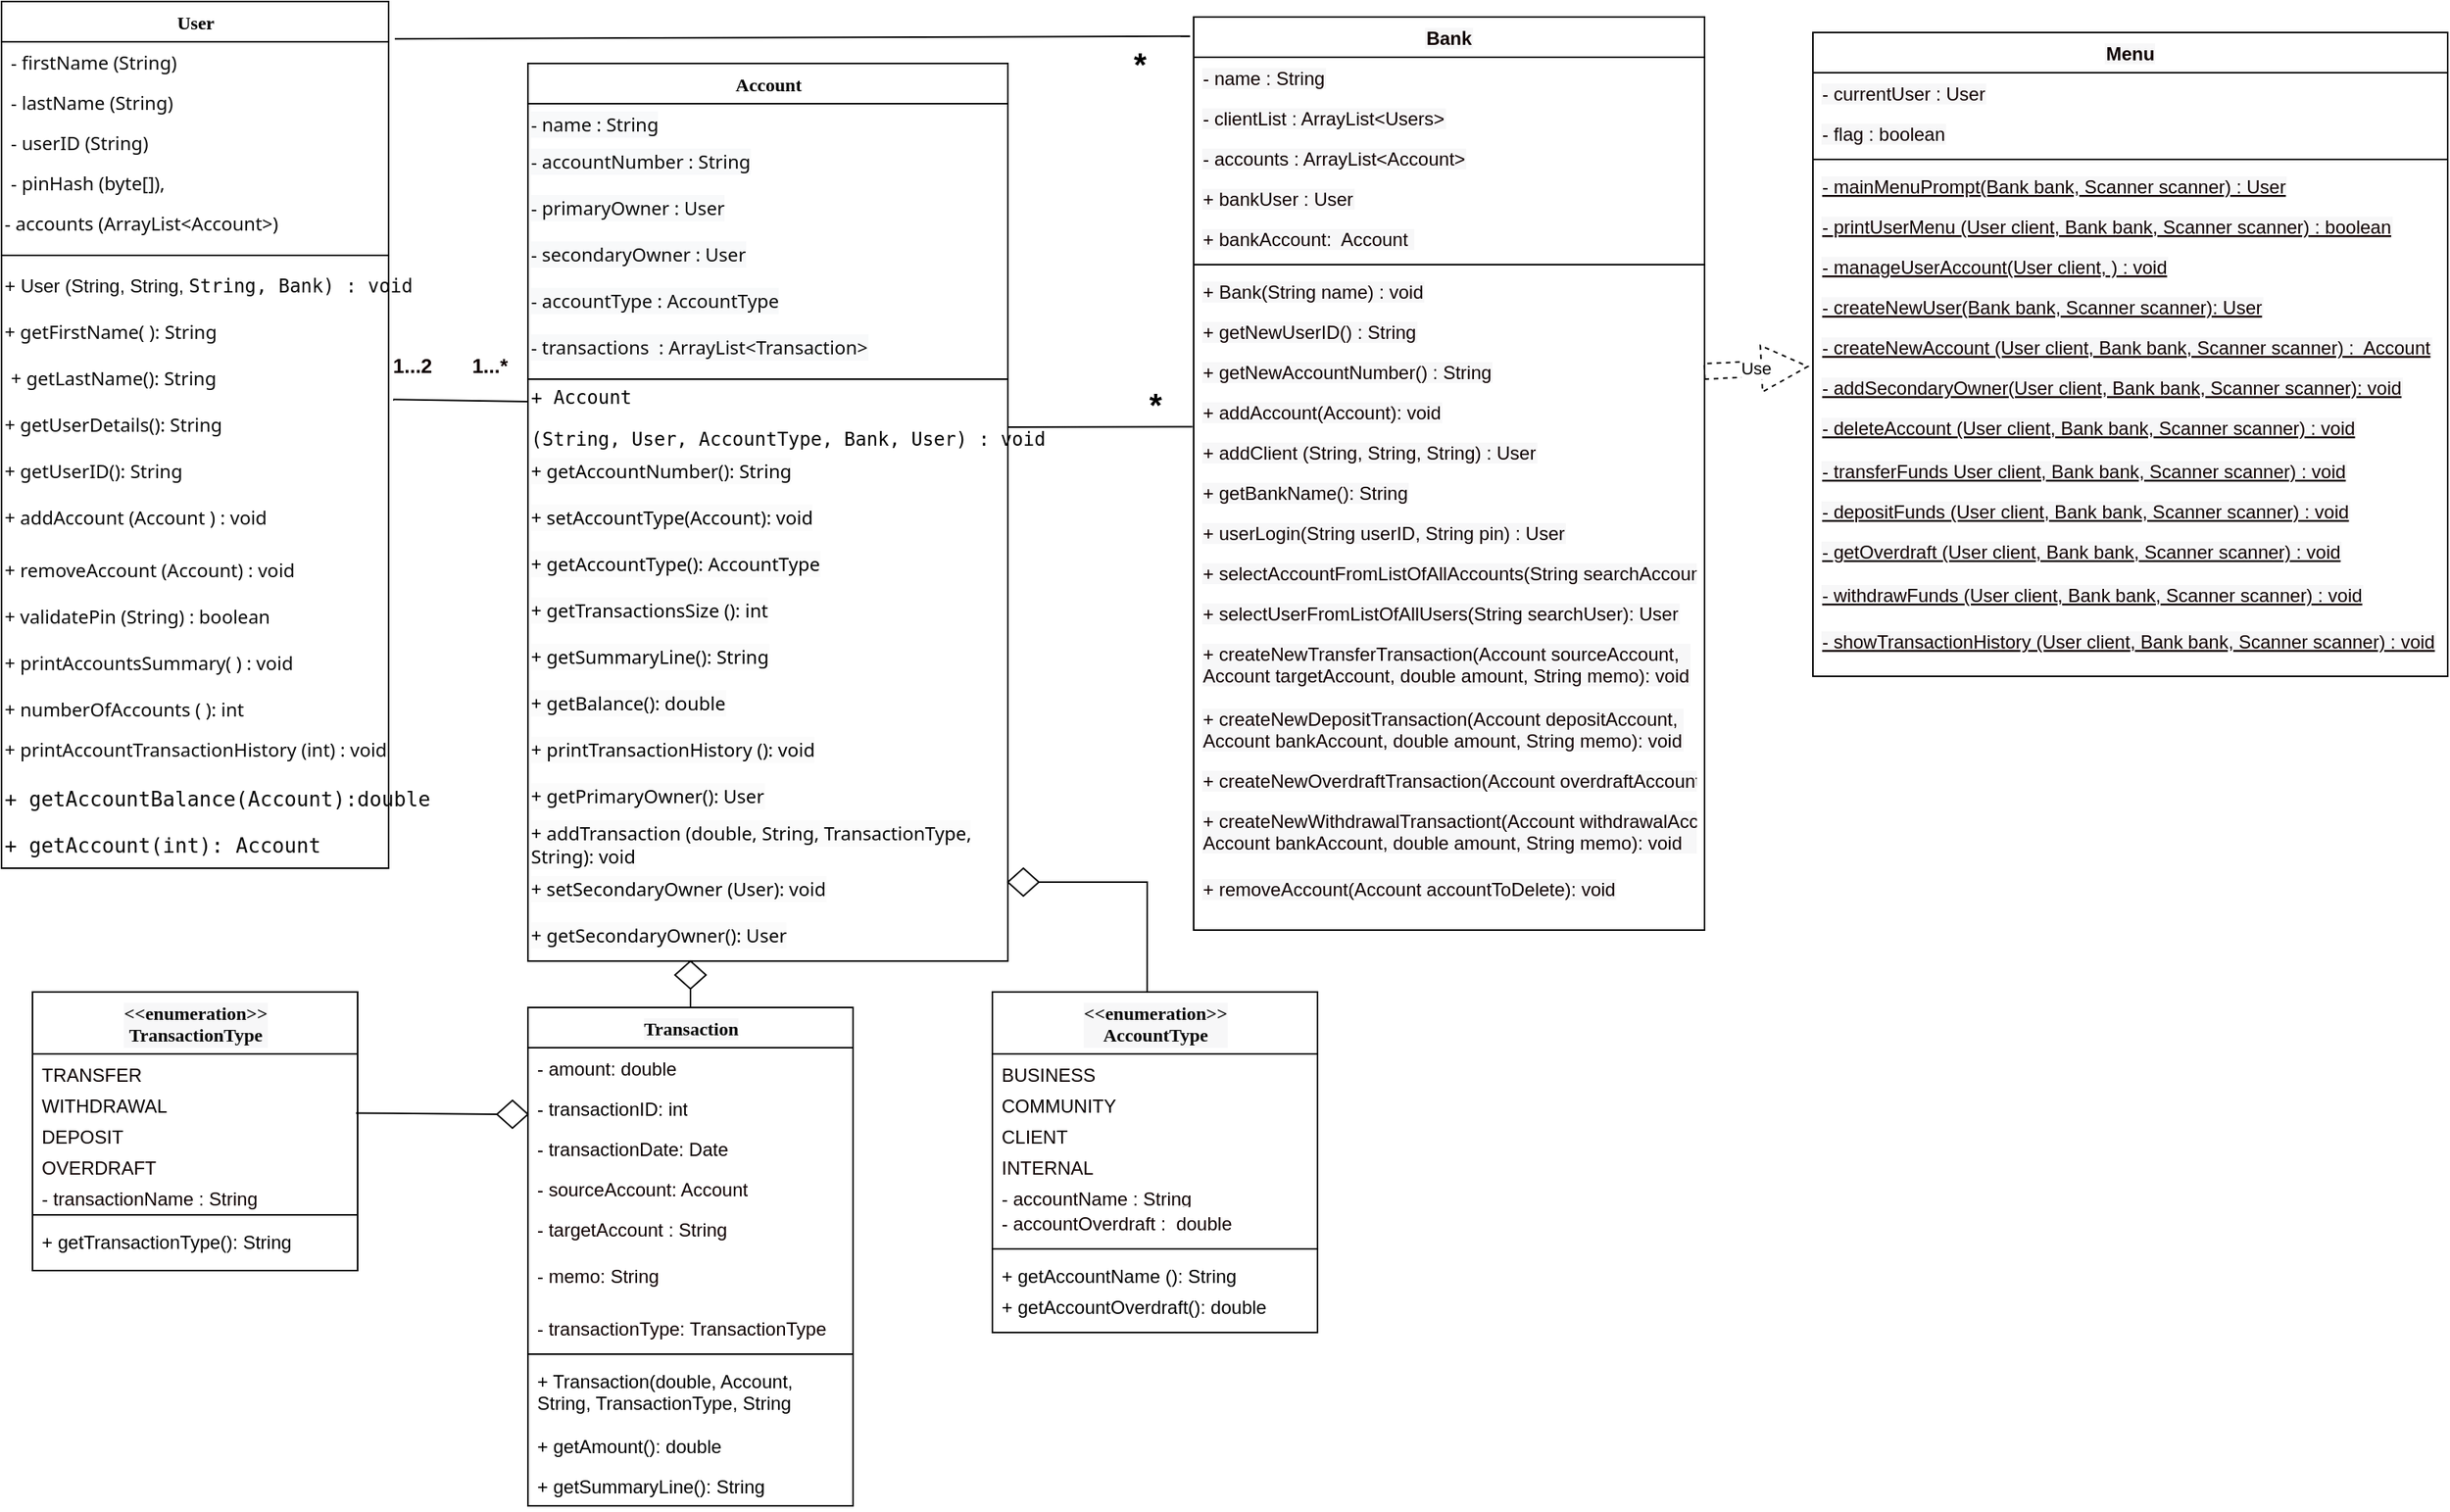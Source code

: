<mxfile version="20.8.5" type="device"><diagram name="Page-1" id="9f46799a-70d6-7492-0946-bef42562c5a5"><mxGraphModel dx="1434" dy="756" grid="1" gridSize="10" guides="1" tooltips="1" connect="1" arrows="1" fold="1" page="1" pageScale="1" pageWidth="1100" pageHeight="850" background="none" math="0" shadow="0"><root><mxCell id="0"/><mxCell id="1" parent="0"/><mxCell id="78961159f06e98e8-17" value="User" style="swimlane;html=1;fontStyle=1;align=center;verticalAlign=top;childLayout=stackLayout;horizontal=1;startSize=26;horizontalStack=0;resizeParent=1;resizeLast=0;collapsible=1;marginBottom=0;swimlaneFillColor=#ffffff;rounded=0;shadow=0;comic=0;labelBackgroundColor=none;strokeWidth=1;fillColor=none;fontFamily=Verdana;fontSize=12" parent="1" vertex="1"><mxGeometry x="60" y="10" width="250" height="560" as="geometry"/></mxCell><mxCell id="78961159f06e98e8-21" value="&lt;span style=&quot;color: rgb(10, 10, 10); font-family: Söhne, ui-sans-serif, system-ui, -apple-system, &amp;quot;Segoe UI&amp;quot;, Roboto, Ubuntu, Cantarell, &amp;quot;Noto Sans&amp;quot;, sans-serif, &amp;quot;Helvetica Neue&amp;quot;, Arial, &amp;quot;Apple Color Emoji&amp;quot;, &amp;quot;Segoe UI Emoji&amp;quot;, &amp;quot;Segoe UI Symbol&amp;quot;, &amp;quot;Noto Color Emoji&amp;quot;; font-size: 12px; font-style: normal; font-variant-ligatures: normal; font-variant-caps: normal; font-weight: 400; letter-spacing: normal; orphans: 2; text-align: start; text-indent: 0px; text-transform: none; widows: 2; word-spacing: 0px; -webkit-text-stroke-width: 0px; background-color: rgb(255, 255, 255); text-decoration-thickness: initial; text-decoration-style: initial; text-decoration-color: initial; float: none; display: inline !important;&quot;&gt;- firstName (String)&lt;/span&gt;&lt;br&gt;" style="text;html=1;strokeColor=none;fillColor=none;align=left;verticalAlign=top;spacingLeft=4;spacingRight=4;whiteSpace=wrap;overflow=hidden;rotatable=0;points=[[0,0.5],[1,0.5]];portConstraint=eastwest;" parent="78961159f06e98e8-17" vertex="1"><mxGeometry y="26" width="250" height="26" as="geometry"/></mxCell><mxCell id="78961159f06e98e8-25" value="&lt;span style=&quot;color: rgb(10, 10, 10); font-family: Söhne, ui-sans-serif, system-ui, -apple-system, &amp;quot;Segoe UI&amp;quot;, Roboto, Ubuntu, Cantarell, &amp;quot;Noto Sans&amp;quot;, sans-serif, &amp;quot;Helvetica Neue&amp;quot;, Arial, &amp;quot;Apple Color Emoji&amp;quot;, &amp;quot;Segoe UI Emoji&amp;quot;, &amp;quot;Segoe UI Symbol&amp;quot;, &amp;quot;Noto Color Emoji&amp;quot;; background-color: rgb(255, 255, 255);&quot;&gt;- lastName (String)&lt;/span&gt;" style="text;html=1;strokeColor=none;fillColor=none;align=left;verticalAlign=top;spacingLeft=4;spacingRight=4;whiteSpace=wrap;overflow=hidden;rotatable=0;points=[[0,0.5],[1,0.5]];portConstraint=eastwest;" parent="78961159f06e98e8-17" vertex="1"><mxGeometry y="52" width="250" height="26" as="geometry"/></mxCell><mxCell id="78961159f06e98e8-26" value="&lt;span style=&quot;color: rgb(10, 10, 10); font-family: Söhne, ui-sans-serif, system-ui, -apple-system, &amp;quot;Segoe UI&amp;quot;, Roboto, Ubuntu, Cantarell, &amp;quot;Noto Sans&amp;quot;, sans-serif, &amp;quot;Helvetica Neue&amp;quot;, Arial, &amp;quot;Apple Color Emoji&amp;quot;, &amp;quot;Segoe UI Emoji&amp;quot;, &amp;quot;Segoe UI Symbol&amp;quot;, &amp;quot;Noto Color Emoji&amp;quot;;&quot;&gt;- userID (String)&lt;/span&gt;" style="text;html=1;strokeColor=none;fillColor=none;align=left;verticalAlign=top;spacingLeft=4;spacingRight=4;whiteSpace=wrap;overflow=hidden;rotatable=0;points=[[0,0.5],[1,0.5]];portConstraint=eastwest;labelBackgroundColor=#FFFFFF;" parent="78961159f06e98e8-17" vertex="1"><mxGeometry y="78" width="250" height="26" as="geometry"/></mxCell><mxCell id="78961159f06e98e8-24" value="&lt;span style=&quot;color: rgb(10, 10, 10); font-family: Söhne, ui-sans-serif, system-ui, -apple-system, &amp;quot;Segoe UI&amp;quot;, Roboto, Ubuntu, Cantarell, &amp;quot;Noto Sans&amp;quot;, sans-serif, &amp;quot;Helvetica Neue&amp;quot;, Arial, &amp;quot;Apple Color Emoji&amp;quot;, &amp;quot;Segoe UI Emoji&amp;quot;, &amp;quot;Segoe UI Symbol&amp;quot;, &amp;quot;Noto Color Emoji&amp;quot;; background-color: rgb(255, 255, 255);&quot;&gt;- pinHash (byte[]),&lt;/span&gt;" style="text;html=1;strokeColor=none;fillColor=none;align=left;verticalAlign=top;spacingLeft=4;spacingRight=4;whiteSpace=wrap;overflow=hidden;rotatable=0;points=[[0,0.5],[1,0.5]];portConstraint=eastwest;" parent="78961159f06e98e8-17" vertex="1"><mxGeometry y="104" width="250" height="26" as="geometry"/></mxCell><mxCell id="ktWGfzbAwiJssFykyi3_-2" value="&lt;span style=&quot;color: rgb(10, 10, 10); font-size: 12px; font-style: normal; font-variant-ligatures: normal; font-variant-caps: normal; font-weight: 400; letter-spacing: normal; orphans: 2; text-indent: 0px; text-transform: none; widows: 2; word-spacing: 0px; -webkit-text-stroke-width: 0px; text-decoration-thickness: initial; text-decoration-style: initial; text-decoration-color: initial; font-family: Söhne, ui-sans-serif, system-ui, -apple-system, &amp;quot;Segoe UI&amp;quot;, Roboto, Ubuntu, Cantarell, &amp;quot;Noto Sans&amp;quot;, sans-serif, &amp;quot;Helvetica Neue&amp;quot;, Arial, &amp;quot;Apple Color Emoji&amp;quot;, &amp;quot;Segoe UI Emoji&amp;quot;, &amp;quot;Segoe UI Symbol&amp;quot;, &amp;quot;Noto Color Emoji&amp;quot;; text-align: start; float: none; display: inline !important;&quot;&gt;- accounts (ArrayList&lt;/span&gt;&lt;span style=&quot;color: rgb(10, 10, 10); font-size: 12px; font-style: normal; font-variant-ligatures: normal; font-variant-caps: normal; font-weight: 400; letter-spacing: normal; orphans: 2; text-indent: 0px; text-transform: none; widows: 2; word-spacing: 0px; -webkit-text-stroke-width: 0px; text-decoration-thickness: initial; text-decoration-style: initial; text-decoration-color: initial; font-family: Söhne, ui-sans-serif, system-ui, -apple-system, &amp;quot;Segoe UI&amp;quot;, Roboto, Ubuntu, Cantarell, &amp;quot;Noto Sans&amp;quot;, sans-serif, &amp;quot;Helvetica Neue&amp;quot;, Arial, &amp;quot;Apple Color Emoji&amp;quot;, &amp;quot;Segoe UI Emoji&amp;quot;, &amp;quot;Segoe UI Symbol&amp;quot;, &amp;quot;Noto Color Emoji&amp;quot;; text-align: start; float: none; display: inline !important;&quot;&gt;&amp;lt;Account&amp;gt;&lt;/span&gt;&lt;span style=&quot;color: rgb(10, 10, 10); font-size: 12px; font-style: normal; font-variant-ligatures: normal; font-variant-caps: normal; font-weight: 400; letter-spacing: normal; orphans: 2; text-indent: 0px; text-transform: none; widows: 2; word-spacing: 0px; -webkit-text-stroke-width: 0px; text-decoration-thickness: initial; text-decoration-style: initial; text-decoration-color: initial; font-family: Söhne, ui-sans-serif, system-ui, -apple-system, &amp;quot;Segoe UI&amp;quot;, Roboto, Ubuntu, Cantarell, &amp;quot;Noto Sans&amp;quot;, sans-serif, &amp;quot;Helvetica Neue&amp;quot;, Arial, &amp;quot;Apple Color Emoji&amp;quot;, &amp;quot;Segoe UI Emoji&amp;quot;, &amp;quot;Segoe UI Symbol&amp;quot;, &amp;quot;Noto Color Emoji&amp;quot;; text-align: start; float: none; display: inline !important;&quot;&gt;)&lt;/span&gt;" style="text;whiteSpace=wrap;html=1;fontColor=#0A0A0A;" parent="78961159f06e98e8-17" vertex="1"><mxGeometry y="130" width="250" height="30" as="geometry"/></mxCell><mxCell id="78961159f06e98e8-19" value="" style="line;html=1;strokeWidth=1;fillColor=none;align=left;verticalAlign=middle;spacingTop=-1;spacingLeft=3;spacingRight=3;rotatable=0;labelPosition=right;points=[];portConstraint=eastwest;" parent="78961159f06e98e8-17" vertex="1"><mxGeometry y="160" width="250" height="8" as="geometry"/></mxCell><mxCell id="ktWGfzbAwiJssFykyi3_-36" value="&lt;div style=&quot;&quot;&gt;&lt;pre style=&quot;&quot;&gt;&lt;font face=&quot;Helvetica&quot;&gt;+ User (String, String, &lt;/font&gt;String, Bank) : void&lt;/pre&gt;&lt;/div&gt;" style="text;whiteSpace=wrap;html=1;fontColor=#0A0A0A;verticalAlign=middle;" parent="78961159f06e98e8-17" vertex="1"><mxGeometry y="168" width="250" height="32" as="geometry"/></mxCell><mxCell id="ktWGfzbAwiJssFykyi3_-5" value="&lt;span style=&quot;color: rgb(10, 10, 10); font-family: Söhne, ui-sans-serif, system-ui, -apple-system, &amp;quot;Segoe UI&amp;quot;, Roboto, Ubuntu, Cantarell, &amp;quot;Noto Sans&amp;quot;, sans-serif, &amp;quot;Helvetica Neue&amp;quot;, Arial, &amp;quot;Apple Color Emoji&amp;quot;, &amp;quot;Segoe UI Emoji&amp;quot;, &amp;quot;Segoe UI Symbol&amp;quot;, &amp;quot;Noto Color Emoji&amp;quot;; font-size: 12px; font-style: normal; font-variant-ligatures: normal; font-variant-caps: normal; font-weight: 400; letter-spacing: normal; orphans: 2; text-align: start; text-indent: 0px; text-transform: none; widows: 2; word-spacing: 0px; -webkit-text-stroke-width: 0px; background-color: rgb(255, 255, 255); text-decoration-thickness: initial; text-decoration-style: initial; text-decoration-color: initial; float: none; display: inline !important;&quot;&gt;+ getFirstName( ): String&lt;/span&gt;" style="text;whiteSpace=wrap;html=1;fontColor=#0A0A0A;" parent="78961159f06e98e8-17" vertex="1"><mxGeometry y="200" width="250" height="30" as="geometry"/></mxCell><mxCell id="78961159f06e98e8-20" value="&lt;span style=&quot;color: rgb(10, 10, 10); font-family: Söhne, ui-sans-serif, system-ui, -apple-system, &amp;quot;Segoe UI&amp;quot;, Roboto, Ubuntu, Cantarell, &amp;quot;Noto Sans&amp;quot;, sans-serif, &amp;quot;Helvetica Neue&amp;quot;, Arial, &amp;quot;Apple Color Emoji&amp;quot;, &amp;quot;Segoe UI Emoji&amp;quot;, &amp;quot;Segoe UI Symbol&amp;quot;, &amp;quot;Noto Color Emoji&amp;quot;; font-size: 12px; font-style: normal; font-variant-ligatures: normal; font-variant-caps: normal; font-weight: 400; letter-spacing: normal; orphans: 2; text-align: start; text-indent: 0px; text-transform: none; widows: 2; word-spacing: 0px; -webkit-text-stroke-width: 0px; background-color: rgb(255, 255, 255); text-decoration-thickness: initial; text-decoration-style: initial; text-decoration-color: initial; float: none; display: inline !important;&quot;&gt;+ getLastName(): String&lt;/span&gt;" style="text;html=1;strokeColor=none;fillColor=none;align=left;verticalAlign=top;spacingLeft=4;spacingRight=4;whiteSpace=wrap;overflow=hidden;rotatable=0;points=[[0,0.5],[1,0.5]];portConstraint=eastwest;" parent="78961159f06e98e8-17" vertex="1"><mxGeometry y="230" width="250" height="30" as="geometry"/></mxCell><mxCell id="ktWGfzbAwiJssFykyi3_-6" value="&lt;span style=&quot;color: rgb(10, 10, 10); font-family: Söhne, ui-sans-serif, system-ui, -apple-system, &amp;quot;Segoe UI&amp;quot;, Roboto, Ubuntu, Cantarell, &amp;quot;Noto Sans&amp;quot;, sans-serif, &amp;quot;Helvetica Neue&amp;quot;, Arial, &amp;quot;Apple Color Emoji&amp;quot;, &amp;quot;Segoe UI Emoji&amp;quot;, &amp;quot;Segoe UI Symbol&amp;quot;, &amp;quot;Noto Color Emoji&amp;quot;; font-size: 12px; font-style: normal; font-variant-ligatures: normal; font-variant-caps: normal; font-weight: 400; letter-spacing: normal; orphans: 2; text-align: start; text-indent: 0px; text-transform: none; widows: 2; word-spacing: 0px; -webkit-text-stroke-width: 0px; background-color: rgb(255, 255, 255); text-decoration-thickness: initial; text-decoration-style: initial; text-decoration-color: initial; float: none; display: inline !important;&quot;&gt;+ getUserDetails(): String&lt;/span&gt;" style="text;whiteSpace=wrap;html=1;fontColor=#0A0A0A;" parent="78961159f06e98e8-17" vertex="1"><mxGeometry y="260" width="250" height="30" as="geometry"/></mxCell><mxCell id="ktWGfzbAwiJssFykyi3_-8" value="&lt;span style=&quot;color: rgb(10, 10, 10); font-family: Söhne, ui-sans-serif, system-ui, -apple-system, &amp;quot;Segoe UI&amp;quot;, Roboto, Ubuntu, Cantarell, &amp;quot;Noto Sans&amp;quot;, sans-serif, &amp;quot;Helvetica Neue&amp;quot;, Arial, &amp;quot;Apple Color Emoji&amp;quot;, &amp;quot;Segoe UI Emoji&amp;quot;, &amp;quot;Segoe UI Symbol&amp;quot;, &amp;quot;Noto Color Emoji&amp;quot;; font-size: 12px; font-style: normal; font-variant-ligatures: normal; font-variant-caps: normal; font-weight: 400; letter-spacing: normal; orphans: 2; text-align: start; text-indent: 0px; text-transform: none; widows: 2; word-spacing: 0px; -webkit-text-stroke-width: 0px; background-color: rgb(255, 255, 255); text-decoration-thickness: initial; text-decoration-style: initial; text-decoration-color: initial; float: none; display: inline !important;&quot;&gt;+ getUserID(): String&lt;/span&gt;" style="text;whiteSpace=wrap;html=1;fontColor=#0A0A0A;" parent="78961159f06e98e8-17" vertex="1"><mxGeometry y="290" width="250" height="30" as="geometry"/></mxCell><mxCell id="ktWGfzbAwiJssFykyi3_-7" value="&lt;span style=&quot;font-family: Söhne, ui-sans-serif, system-ui, -apple-system, &amp;quot;Segoe UI&amp;quot;, Roboto, Ubuntu, Cantarell, &amp;quot;Noto Sans&amp;quot;, sans-serif, &amp;quot;Helvetica Neue&amp;quot;, Arial, &amp;quot;Apple Color Emoji&amp;quot;, &amp;quot;Segoe UI Emoji&amp;quot;, &amp;quot;Segoe UI Symbol&amp;quot;, &amp;quot;Noto Color Emoji&amp;quot;; font-size: 12px; font-style: normal; font-variant-ligatures: normal; font-variant-caps: normal; font-weight: 400; letter-spacing: normal; orphans: 2; text-align: start; text-indent: 0px; text-transform: none; widows: 2; word-spacing: 0px; -webkit-text-stroke-width: 0px; text-decoration-thickness: initial; text-decoration-style: initial; text-decoration-color: initial; float: none; display: inline !important;&quot;&gt;&lt;span style=&quot;background-color: rgb(255, 255, 255);&quot;&gt;+ addAccount (Account&amp;nbsp;&lt;/span&gt;&lt;/span&gt;&lt;span style=&quot;color: rgb(10, 10, 10); font-family: Söhne, ui-sans-serif, system-ui, -apple-system, &amp;quot;Segoe UI&amp;quot;, Roboto, Ubuntu, Cantarell, &amp;quot;Noto Sans&amp;quot;, sans-serif, &amp;quot;Helvetica Neue&amp;quot;, Arial, &amp;quot;Apple Color Emoji&amp;quot;, &amp;quot;Segoe UI Emoji&amp;quot;, &amp;quot;Segoe UI Symbol&amp;quot;, &amp;quot;Noto Color Emoji&amp;quot;; font-size: 12px; font-style: normal; font-variant-ligatures: normal; font-variant-caps: normal; font-weight: 400; letter-spacing: normal; orphans: 2; text-align: start; text-indent: 0px; text-transform: none; widows: 2; word-spacing: 0px; -webkit-text-stroke-width: 0px; background-color: rgb(255, 255, 255); text-decoration-thickness: initial; text-decoration-style: initial; text-decoration-color: initial; float: none; display: inline !important;&quot;&gt;) : void&amp;nbsp;&lt;br&gt;&lt;/span&gt;" style="text;whiteSpace=wrap;html=1;fontColor=#0A0A0A;" parent="78961159f06e98e8-17" vertex="1"><mxGeometry y="320" width="250" height="34" as="geometry"/></mxCell><mxCell id="ktWGfzbAwiJssFykyi3_-11" value="&lt;span style=&quot;color: rgb(10, 10, 10); font-family: Söhne, ui-sans-serif, system-ui, -apple-system, &amp;quot;Segoe UI&amp;quot;, Roboto, Ubuntu, Cantarell, &amp;quot;Noto Sans&amp;quot;, sans-serif, &amp;quot;Helvetica Neue&amp;quot;, Arial, &amp;quot;Apple Color Emoji&amp;quot;, &amp;quot;Segoe UI Emoji&amp;quot;, &amp;quot;Segoe UI Symbol&amp;quot;, &amp;quot;Noto Color Emoji&amp;quot;; font-size: 12px; font-style: normal; font-variant-ligatures: normal; font-variant-caps: normal; font-weight: 400; letter-spacing: normal; orphans: 2; text-align: start; text-indent: 0px; text-transform: none; widows: 2; word-spacing: 0px; -webkit-text-stroke-width: 0px; background-color: rgb(255, 255, 255); text-decoration-thickness: initial; text-decoration-style: initial; text-decoration-color: initial; float: none; display: inline !important;&quot;&gt;+ removeAccount (&lt;/span&gt;&lt;span style=&quot;font-family: Söhne, ui-sans-serif, system-ui, -apple-system, &amp;quot;Segoe UI&amp;quot;, Roboto, Ubuntu, Cantarell, &amp;quot;Noto Sans&amp;quot;, sans-serif, &amp;quot;Helvetica Neue&amp;quot;, Arial, &amp;quot;Apple Color Emoji&amp;quot;, &amp;quot;Segoe UI Emoji&amp;quot;, &amp;quot;Segoe UI Symbol&amp;quot;, &amp;quot;Noto Color Emoji&amp;quot;; font-size: 12px; font-style: normal; font-variant-ligatures: normal; font-variant-caps: normal; font-weight: 400; letter-spacing: normal; orphans: 2; text-align: start; text-indent: 0px; text-transform: none; widows: 2; word-spacing: 0px; -webkit-text-stroke-width: 0px; text-decoration-thickness: initial; text-decoration-style: initial; text-decoration-color: initial; float: none; display: inline !important;&quot;&gt;Account&lt;span style=&quot;background-color: rgb(255, 255, 255);&quot;&gt;) : void&lt;/span&gt;&lt;br&gt;&lt;/span&gt;" style="text;whiteSpace=wrap;html=1;fontColor=#0A0A0A;" parent="78961159f06e98e8-17" vertex="1"><mxGeometry y="354" width="250" height="30" as="geometry"/></mxCell><mxCell id="ktWGfzbAwiJssFykyi3_-12" value="&lt;span style=&quot;color: rgb(10, 10, 10); font-family: Söhne, ui-sans-serif, system-ui, -apple-system, &amp;quot;Segoe UI&amp;quot;, Roboto, Ubuntu, Cantarell, &amp;quot;Noto Sans&amp;quot;, sans-serif, &amp;quot;Helvetica Neue&amp;quot;, Arial, &amp;quot;Apple Color Emoji&amp;quot;, &amp;quot;Segoe UI Emoji&amp;quot;, &amp;quot;Segoe UI Symbol&amp;quot;, &amp;quot;Noto Color Emoji&amp;quot;; font-size: 12px; font-style: normal; font-variant-ligatures: normal; font-variant-caps: normal; font-weight: 400; letter-spacing: normal; orphans: 2; text-align: start; text-indent: 0px; text-transform: none; widows: 2; word-spacing: 0px; -webkit-text-stroke-width: 0px; background-color: rgb(255, 255, 255); text-decoration-thickness: initial; text-decoration-style: initial; text-decoration-color: initial; float: none; display: inline !important;&quot;&gt;+ validatePin (&lt;/span&gt;&lt;span style=&quot;font-family: Söhne, ui-sans-serif, system-ui, -apple-system, &amp;quot;Segoe UI&amp;quot;, Roboto, Ubuntu, Cantarell, &amp;quot;Noto Sans&amp;quot;, sans-serif, &amp;quot;Helvetica Neue&amp;quot;, Arial, &amp;quot;Apple Color Emoji&amp;quot;, &amp;quot;Segoe UI Emoji&amp;quot;, &amp;quot;Segoe UI Symbol&amp;quot;, &amp;quot;Noto Color Emoji&amp;quot;; font-size: 12px; font-style: normal; font-variant-ligatures: normal; font-variant-caps: normal; font-weight: 400; letter-spacing: normal; orphans: 2; text-align: start; text-indent: 0px; text-transform: none; widows: 2; word-spacing: 0px; -webkit-text-stroke-width: 0px; text-decoration-thickness: initial; text-decoration-style: initial; text-decoration-color: initial; float: none; display: inline !important;&quot;&gt;String&lt;span style=&quot;background-color: rgb(255, 255, 255);&quot;&gt;) : boolean&lt;/span&gt;&lt;br&gt;&lt;/span&gt;" style="text;whiteSpace=wrap;html=1;fontColor=#0A0A0A;" parent="78961159f06e98e8-17" vertex="1"><mxGeometry y="384" width="250" height="30" as="geometry"/></mxCell><mxCell id="ktWGfzbAwiJssFykyi3_-13" value="&lt;span style=&quot;color: rgb(10, 10, 10); font-family: Söhne, ui-sans-serif, system-ui, -apple-system, &amp;quot;Segoe UI&amp;quot;, Roboto, Ubuntu, Cantarell, &amp;quot;Noto Sans&amp;quot;, sans-serif, &amp;quot;Helvetica Neue&amp;quot;, Arial, &amp;quot;Apple Color Emoji&amp;quot;, &amp;quot;Segoe UI Emoji&amp;quot;, &amp;quot;Segoe UI Symbol&amp;quot;, &amp;quot;Noto Color Emoji&amp;quot;; font-size: 12px; font-style: normal; font-variant-ligatures: normal; font-variant-caps: normal; font-weight: 400; letter-spacing: normal; orphans: 2; text-align: start; text-indent: 0px; text-transform: none; widows: 2; word-spacing: 0px; -webkit-text-stroke-width: 0px; background-color: rgb(255, 255, 255); text-decoration-thickness: initial; text-decoration-style: initial; text-decoration-color: initial; float: none; display: inline !important;&quot;&gt;+ printAccountsSummary( ) : void&lt;/span&gt;" style="text;whiteSpace=wrap;html=1;fontColor=#0A0A0A;" parent="78961159f06e98e8-17" vertex="1"><mxGeometry y="414" width="250" height="30" as="geometry"/></mxCell><mxCell id="ktWGfzbAwiJssFykyi3_-14" value="&lt;span style=&quot;color: rgb(10, 10, 10); font-family: Söhne, ui-sans-serif, system-ui, -apple-system, &amp;quot;Segoe UI&amp;quot;, Roboto, Ubuntu, Cantarell, &amp;quot;Noto Sans&amp;quot;, sans-serif, &amp;quot;Helvetica Neue&amp;quot;, Arial, &amp;quot;Apple Color Emoji&amp;quot;, &amp;quot;Segoe UI Emoji&amp;quot;, &amp;quot;Segoe UI Symbol&amp;quot;, &amp;quot;Noto Color Emoji&amp;quot;; font-size: 12px; font-style: normal; font-variant-ligatures: normal; font-variant-caps: normal; font-weight: 400; letter-spacing: normal; orphans: 2; text-align: start; text-indent: 0px; text-transform: none; widows: 2; word-spacing: 0px; -webkit-text-stroke-width: 0px; background-color: rgb(255, 255, 255); text-decoration-thickness: initial; text-decoration-style: initial; text-decoration-color: initial; float: none; display: inline !important;&quot;&gt;+ numberOfAccounts ( ): int&lt;/span&gt;" style="text;whiteSpace=wrap;html=1;fontColor=#0A0A0A;" parent="78961159f06e98e8-17" vertex="1"><mxGeometry y="444" width="250" height="26" as="geometry"/></mxCell><mxCell id="ktWGfzbAwiJssFykyi3_-15" value="&lt;span style=&quot;color: rgb(10, 10, 10); font-family: Söhne, ui-sans-serif, system-ui, -apple-system, &amp;quot;Segoe UI&amp;quot;, Roboto, Ubuntu, Cantarell, &amp;quot;Noto Sans&amp;quot;, sans-serif, &amp;quot;Helvetica Neue&amp;quot;, Arial, &amp;quot;Apple Color Emoji&amp;quot;, &amp;quot;Segoe UI Emoji&amp;quot;, &amp;quot;Segoe UI Symbol&amp;quot;, &amp;quot;Noto Color Emoji&amp;quot;; font-size: 12px; font-style: normal; font-variant-ligatures: normal; font-variant-caps: normal; font-weight: 400; letter-spacing: normal; orphans: 2; text-align: start; text-indent: 0px; text-transform: none; widows: 2; word-spacing: 0px; -webkit-text-stroke-width: 0px; background-color: rgb(255, 255, 255); text-decoration-thickness: initial; text-decoration-style: initial; text-decoration-color: initial; float: none; display: inline !important;&quot;&gt;+ printAccountTransactionHistory (&lt;/span&gt;&lt;span style=&quot;font-family: Söhne, ui-sans-serif, system-ui, -apple-system, &amp;quot;Segoe UI&amp;quot;, Roboto, Ubuntu, Cantarell, &amp;quot;Noto Sans&amp;quot;, sans-serif, &amp;quot;Helvetica Neue&amp;quot;, Arial, &amp;quot;Apple Color Emoji&amp;quot;, &amp;quot;Segoe UI Emoji&amp;quot;, &amp;quot;Segoe UI Symbol&amp;quot;, &amp;quot;Noto Color Emoji&amp;quot;; font-size: 12px; font-style: normal; font-variant-ligatures: normal; font-variant-caps: normal; font-weight: 400; letter-spacing: normal; orphans: 2; text-align: start; text-indent: 0px; text-transform: none; widows: 2; word-spacing: 0px; -webkit-text-stroke-width: 0px; text-decoration-thickness: initial; text-decoration-style: initial; text-decoration-color: initial; float: none; display: inline !important;&quot;&gt;int&lt;span style=&quot;background-color: rgb(255, 255, 255);&quot;&gt;) : void&lt;/span&gt;&lt;br&gt;&lt;/span&gt;" style="text;whiteSpace=wrap;html=1;fontColor=#0A0A0A;" parent="78961159f06e98e8-17" vertex="1"><mxGeometry y="470" width="250" height="30" as="geometry"/></mxCell><mxCell id="ktWGfzbAwiJssFykyi3_-34" value="&lt;div style=&quot;font-family: &amp;quot;JetBrains Mono&amp;quot;, monospace; font-size: 9.8pt;&quot;&gt;&lt;pre&gt;&lt;span style=&quot;&quot;&gt;+ getAccountBalance&lt;/span&gt;(Account):double&lt;/pre&gt;&lt;/div&gt;" style="text;html=1;fontColor=#0A0A0A;labelBackgroundColor=none;whiteSpace=wrap;verticalAlign=middle;" parent="78961159f06e98e8-17" vertex="1"><mxGeometry y="500" width="250" height="30" as="geometry"/></mxCell><mxCell id="ktWGfzbAwiJssFykyi3_-35" value="&lt;div style=&quot;font-family: &amp;quot;JetBrains Mono&amp;quot;, monospace; font-size: 9.8pt;&quot;&gt;&lt;pre style=&quot;&quot;&gt;+ getAccount(int): Account &lt;/pre&gt;&lt;/div&gt;" style="text;whiteSpace=wrap;html=1;fontColor=#0A0A0A;verticalAlign=middle;" parent="78961159f06e98e8-17" vertex="1"><mxGeometry y="530" width="250" height="30" as="geometry"/></mxCell><mxCell id="78961159f06e98e8-30" value="Account" style="swimlane;html=1;fontStyle=1;align=center;verticalAlign=top;childLayout=stackLayout;horizontal=1;startSize=26;horizontalStack=0;resizeParent=1;resizeLast=0;collapsible=1;marginBottom=0;swimlaneFillColor=#ffffff;rounded=0;shadow=0;comic=0;labelBackgroundColor=none;strokeWidth=1;fillColor=none;fontFamily=Verdana;fontSize=12" parent="1" vertex="1"><mxGeometry x="400" y="50" width="310" height="580" as="geometry"/></mxCell><mxCell id="ktWGfzbAwiJssFykyi3_-43" value="&lt;span style=&quot;color: rgb(10, 10, 10); font-family: Söhne, ui-sans-serif, system-ui, -apple-system, &amp;quot;Segoe UI&amp;quot;, Roboto, Ubuntu, Cantarell, &amp;quot;Noto Sans&amp;quot;, sans-serif, &amp;quot;Helvetica Neue&amp;quot;, Arial, &amp;quot;Apple Color Emoji&amp;quot;, &amp;quot;Segoe UI Emoji&amp;quot;, &amp;quot;Segoe UI Symbol&amp;quot;, &amp;quot;Noto Color Emoji&amp;quot;; font-size: 12px; font-style: normal; font-variant-ligatures: normal; font-variant-caps: normal; font-weight: 400; letter-spacing: normal; orphans: 2; text-align: start; text-indent: 0px; text-transform: none; widows: 2; word-spacing: 0px; -webkit-text-stroke-width: 0px; background-color: rgb(248, 249, 250); text-decoration-thickness: initial; text-decoration-style: initial; text-decoration-color: initial; float: none; display: inline !important;&quot;&gt;- name : String&lt;/span&gt;" style="text;whiteSpace=wrap;html=1;fontSize=12;fontFamily=Helvetica;fontColor=#0A0A0A;" parent="78961159f06e98e8-30" vertex="1"><mxGeometry y="26" width="310" height="24" as="geometry"/></mxCell><mxCell id="ktWGfzbAwiJssFykyi3_-45" value="&lt;span style=&quot;color: rgb(10, 10, 10); font-family: Söhne, ui-sans-serif, system-ui, -apple-system, &amp;quot;Segoe UI&amp;quot;, Roboto, Ubuntu, Cantarell, &amp;quot;Noto Sans&amp;quot;, sans-serif, &amp;quot;Helvetica Neue&amp;quot;, Arial, &amp;quot;Apple Color Emoji&amp;quot;, &amp;quot;Segoe UI Emoji&amp;quot;, &amp;quot;Segoe UI Symbol&amp;quot;, &amp;quot;Noto Color Emoji&amp;quot;; font-size: 12px; font-style: normal; font-variant-ligatures: normal; font-variant-caps: normal; font-weight: 400; letter-spacing: normal; orphans: 2; text-align: start; text-indent: 0px; text-transform: none; widows: 2; word-spacing: 0px; -webkit-text-stroke-width: 0px; background-color: rgb(248, 249, 250); text-decoration-thickness: initial; text-decoration-style: initial; text-decoration-color: initial; float: none; display: inline !important;&quot;&gt;- accountNumber : String&lt;/span&gt;" style="text;whiteSpace=wrap;html=1;fontSize=12;fontFamily=Helvetica;fontColor=#0A0A0A;" parent="78961159f06e98e8-30" vertex="1"><mxGeometry y="50" width="310" height="30" as="geometry"/></mxCell><mxCell id="ktWGfzbAwiJssFykyi3_-47" value="&lt;span style=&quot;color: rgb(10, 10, 10); font-family: Söhne, ui-sans-serif, system-ui, -apple-system, &amp;quot;Segoe UI&amp;quot;, Roboto, Ubuntu, Cantarell, &amp;quot;Noto Sans&amp;quot;, sans-serif, &amp;quot;Helvetica Neue&amp;quot;, Arial, &amp;quot;Apple Color Emoji&amp;quot;, &amp;quot;Segoe UI Emoji&amp;quot;, &amp;quot;Segoe UI Symbol&amp;quot;, &amp;quot;Noto Color Emoji&amp;quot;; font-size: 12px; font-style: normal; font-variant-ligatures: normal; font-variant-caps: normal; font-weight: 400; letter-spacing: normal; orphans: 2; text-align: start; text-indent: 0px; text-transform: none; widows: 2; word-spacing: 0px; -webkit-text-stroke-width: 0px; background-color: rgb(248, 249, 250); text-decoration-thickness: initial; text-decoration-style: initial; text-decoration-color: initial; float: none; display: inline !important;&quot;&gt;- primaryOwner : User&lt;/span&gt;" style="text;whiteSpace=wrap;html=1;fontSize=12;fontFamily=Helvetica;fontColor=#0A0A0A;" parent="78961159f06e98e8-30" vertex="1"><mxGeometry y="80" width="310" height="30" as="geometry"/></mxCell><mxCell id="ktWGfzbAwiJssFykyi3_-48" value="&lt;span style=&quot;color: rgb(10, 10, 10); font-family: Söhne, ui-sans-serif, system-ui, -apple-system, &amp;quot;Segoe UI&amp;quot;, Roboto, Ubuntu, Cantarell, &amp;quot;Noto Sans&amp;quot;, sans-serif, &amp;quot;Helvetica Neue&amp;quot;, Arial, &amp;quot;Apple Color Emoji&amp;quot;, &amp;quot;Segoe UI Emoji&amp;quot;, &amp;quot;Segoe UI Symbol&amp;quot;, &amp;quot;Noto Color Emoji&amp;quot;; font-size: 12px; font-style: normal; font-variant-ligatures: normal; font-variant-caps: normal; font-weight: 400; letter-spacing: normal; orphans: 2; text-align: start; text-indent: 0px; text-transform: none; widows: 2; word-spacing: 0px; -webkit-text-stroke-width: 0px; background-color: rgb(248, 249, 250); text-decoration-thickness: initial; text-decoration-style: initial; text-decoration-color: initial; float: none; display: inline !important;&quot;&gt;- secondaryOwner : User&lt;/span&gt;" style="text;whiteSpace=wrap;html=1;fontSize=12;fontFamily=Helvetica;fontColor=#0A0A0A;" parent="78961159f06e98e8-30" vertex="1"><mxGeometry y="110" width="310" height="30" as="geometry"/></mxCell><mxCell id="ktWGfzbAwiJssFykyi3_-49" value="&lt;span style=&quot;color: rgb(10, 10, 10); font-family: Söhne, ui-sans-serif, system-ui, -apple-system, &amp;quot;Segoe UI&amp;quot;, Roboto, Ubuntu, Cantarell, &amp;quot;Noto Sans&amp;quot;, sans-serif, &amp;quot;Helvetica Neue&amp;quot;, Arial, &amp;quot;Apple Color Emoji&amp;quot;, &amp;quot;Segoe UI Emoji&amp;quot;, &amp;quot;Segoe UI Symbol&amp;quot;, &amp;quot;Noto Color Emoji&amp;quot;; font-size: 12px; font-style: normal; font-variant-ligatures: normal; font-variant-caps: normal; font-weight: 400; letter-spacing: normal; orphans: 2; text-align: start; text-indent: 0px; text-transform: none; widows: 2; word-spacing: 0px; -webkit-text-stroke-width: 0px; background-color: rgb(248, 249, 250); text-decoration-thickness: initial; text-decoration-style: initial; text-decoration-color: initial; float: none; display: inline !important;&quot;&gt;- accountType : AccountType&lt;/span&gt;" style="text;whiteSpace=wrap;html=1;fontSize=12;fontFamily=Helvetica;fontColor=#0A0A0A;" parent="78961159f06e98e8-30" vertex="1"><mxGeometry y="140" width="310" height="30" as="geometry"/></mxCell><mxCell id="ktWGfzbAwiJssFykyi3_-50" value="&lt;span style=&quot;color: rgb(10, 10, 10); font-size: 12px; font-style: normal; font-variant-ligatures: normal; font-variant-caps: normal; font-weight: 400; letter-spacing: normal; orphans: 2; text-indent: 0px; text-transform: none; widows: 2; word-spacing: 0px; -webkit-text-stroke-width: 0px; background-color: rgb(248, 249, 250); text-decoration-thickness: initial; text-decoration-style: initial; text-decoration-color: initial; font-family: Söhne, ui-sans-serif, system-ui, -apple-system, &amp;quot;Segoe UI&amp;quot;, Roboto, Ubuntu, Cantarell, &amp;quot;Noto Sans&amp;quot;, sans-serif, &amp;quot;Helvetica Neue&amp;quot;, Arial, &amp;quot;Apple Color Emoji&amp;quot;, &amp;quot;Segoe UI Emoji&amp;quot;, &amp;quot;Segoe UI Symbol&amp;quot;, &amp;quot;Noto Color Emoji&amp;quot;; text-align: start; float: none; display: inline !important;&quot;&gt;- transactions&amp;nbsp; : ArrayList&lt;/span&gt;&lt;span style=&quot;color: rgb(10, 10, 10); font-size: 12px; font-style: normal; font-variant-ligatures: normal; font-variant-caps: normal; font-weight: 400; letter-spacing: normal; orphans: 2; text-indent: 0px; text-transform: none; widows: 2; word-spacing: 0px; -webkit-text-stroke-width: 0px; background-color: rgb(248, 249, 250); text-decoration-thickness: initial; text-decoration-style: initial; text-decoration-color: initial; font-family: Söhne, ui-sans-serif, system-ui, -apple-system, &amp;quot;Segoe UI&amp;quot;, Roboto, Ubuntu, Cantarell, &amp;quot;Noto Sans&amp;quot;, sans-serif, &amp;quot;Helvetica Neue&amp;quot;, Arial, &amp;quot;Apple Color Emoji&amp;quot;, &amp;quot;Segoe UI Emoji&amp;quot;, &amp;quot;Segoe UI Symbol&amp;quot;, &amp;quot;Noto Color Emoji&amp;quot;; text-align: start; float: none; display: inline !important;&quot;&gt;&amp;lt;Transaction&amp;gt;&lt;/span&gt;" style="text;whiteSpace=wrap;html=1;fontSize=12;fontFamily=Helvetica;fontColor=#0A0A0A;" parent="78961159f06e98e8-30" vertex="1"><mxGeometry y="170" width="310" height="30" as="geometry"/></mxCell><mxCell id="78961159f06e98e8-38" value="" style="line;html=1;strokeWidth=1;fillColor=none;align=left;verticalAlign=middle;spacingTop=-1;spacingLeft=3;spacingRight=3;rotatable=0;labelPosition=right;points=[];portConstraint=eastwest;" parent="78961159f06e98e8-30" vertex="1"><mxGeometry y="200" width="310" height="8" as="geometry"/></mxCell><mxCell id="ktWGfzbAwiJssFykyi3_-53" value="&lt;div style=&quot;&quot;&gt;&lt;pre style=&quot;&quot;&gt;+ Account &lt;/pre&gt;&lt;pre style=&quot;&quot;&gt;(String, User, AccountType, Bank, User) : void&lt;/pre&gt;&lt;/div&gt;" style="text;whiteSpace=wrap;html=1;fontSize=12;fontFamily=Helvetica;fontColor=#000000;labelBackgroundColor=none;align=left;verticalAlign=middle;" parent="78961159f06e98e8-30" vertex="1"><mxGeometry y="208" width="310" height="42" as="geometry"/></mxCell><mxCell id="I9gf7iAaAYzWA22sHFXA-1" value="&lt;span style=&quot;color: rgb(0, 0, 0); font-family: Söhne, ui-sans-serif, system-ui, -apple-system, &amp;quot;Segoe UI&amp;quot;, Roboto, Ubuntu, Cantarell, &amp;quot;Noto Sans&amp;quot;, sans-serif, &amp;quot;Helvetica Neue&amp;quot;, Arial, &amp;quot;Apple Color Emoji&amp;quot;, &amp;quot;Segoe UI Emoji&amp;quot;, &amp;quot;Segoe UI Symbol&amp;quot;, &amp;quot;Noto Color Emoji&amp;quot;; font-size: 12px; font-style: normal; font-variant-ligatures: normal; font-variant-caps: normal; font-weight: 400; letter-spacing: normal; orphans: 2; text-align: start; text-indent: 0px; text-transform: none; widows: 2; word-spacing: 0px; -webkit-text-stroke-width: 0px; background-color: rgb(251, 251, 251); text-decoration-thickness: initial; text-decoration-style: initial; text-decoration-color: initial; float: none; display: inline !important;&quot;&gt;+ getAccountNumber(): String&lt;/span&gt;" style="text;whiteSpace=wrap;html=1;fontSize=12;fontFamily=Helvetica;" parent="78961159f06e98e8-30" vertex="1"><mxGeometry y="250" width="310" height="30" as="geometry"/></mxCell><mxCell id="I9gf7iAaAYzWA22sHFXA-2" value="&lt;span style=&quot;color: rgb(0, 0, 0); font-family: Söhne, ui-sans-serif, system-ui, -apple-system, &amp;quot;Segoe UI&amp;quot;, Roboto, Ubuntu, Cantarell, &amp;quot;Noto Sans&amp;quot;, sans-serif, &amp;quot;Helvetica Neue&amp;quot;, Arial, &amp;quot;Apple Color Emoji&amp;quot;, &amp;quot;Segoe UI Emoji&amp;quot;, &amp;quot;Segoe UI Symbol&amp;quot;, &amp;quot;Noto Color Emoji&amp;quot;; font-size: 12px; font-style: normal; font-variant-ligatures: normal; font-variant-caps: normal; font-weight: 400; letter-spacing: normal; orphans: 2; text-align: start; text-indent: 0px; text-transform: none; widows: 2; word-spacing: 0px; -webkit-text-stroke-width: 0px; background-color: rgb(251, 251, 251); text-decoration-thickness: initial; text-decoration-style: initial; text-decoration-color: initial; float: none; display: inline !important;&quot;&gt;+ setAccountType(Account): void&lt;/span&gt;" style="text;whiteSpace=wrap;html=1;fontSize=12;fontFamily=Helvetica;" parent="78961159f06e98e8-30" vertex="1"><mxGeometry y="280" width="310" height="30" as="geometry"/></mxCell><mxCell id="I9gf7iAaAYzWA22sHFXA-3" value="&lt;span style=&quot;color: rgb(0, 0, 0); font-family: Söhne, ui-sans-serif, system-ui, -apple-system, &amp;quot;Segoe UI&amp;quot;, Roboto, Ubuntu, Cantarell, &amp;quot;Noto Sans&amp;quot;, sans-serif, &amp;quot;Helvetica Neue&amp;quot;, Arial, &amp;quot;Apple Color Emoji&amp;quot;, &amp;quot;Segoe UI Emoji&amp;quot;, &amp;quot;Segoe UI Symbol&amp;quot;, &amp;quot;Noto Color Emoji&amp;quot;; font-size: 12px; font-style: normal; font-variant-ligatures: normal; font-variant-caps: normal; font-weight: 400; letter-spacing: normal; orphans: 2; text-align: start; text-indent: 0px; text-transform: none; widows: 2; word-spacing: 0px; -webkit-text-stroke-width: 0px; background-color: rgb(251, 251, 251); text-decoration-thickness: initial; text-decoration-style: initial; text-decoration-color: initial; float: none; display: inline !important;&quot;&gt;+ getAccountType(): AccountType&lt;/span&gt;" style="text;whiteSpace=wrap;html=1;fontSize=12;fontFamily=Helvetica;" parent="78961159f06e98e8-30" vertex="1"><mxGeometry y="310" width="310" height="30" as="geometry"/></mxCell><mxCell id="I9gf7iAaAYzWA22sHFXA-4" value="&lt;span style=&quot;color: rgb(0, 0, 0); font-family: Söhne, ui-sans-serif, system-ui, -apple-system, &amp;quot;Segoe UI&amp;quot;, Roboto, Ubuntu, Cantarell, &amp;quot;Noto Sans&amp;quot;, sans-serif, &amp;quot;Helvetica Neue&amp;quot;, Arial, &amp;quot;Apple Color Emoji&amp;quot;, &amp;quot;Segoe UI Emoji&amp;quot;, &amp;quot;Segoe UI Symbol&amp;quot;, &amp;quot;Noto Color Emoji&amp;quot;; font-size: 12px; font-style: normal; font-variant-ligatures: normal; font-variant-caps: normal; font-weight: 400; letter-spacing: normal; orphans: 2; text-align: start; text-indent: 0px; text-transform: none; widows: 2; word-spacing: 0px; -webkit-text-stroke-width: 0px; background-color: rgb(251, 251, 251); text-decoration-thickness: initial; text-decoration-style: initial; text-decoration-color: initial; float: none; display: inline !important;&quot;&gt;+ getTransactionsSize (): int&lt;/span&gt;" style="text;whiteSpace=wrap;html=1;fontSize=12;fontFamily=Helvetica;" parent="78961159f06e98e8-30" vertex="1"><mxGeometry y="340" width="310" height="30" as="geometry"/></mxCell><mxCell id="I9gf7iAaAYzWA22sHFXA-5" value="&lt;span style=&quot;color: rgb(0, 0, 0); font-family: Söhne, ui-sans-serif, system-ui, -apple-system, &amp;quot;Segoe UI&amp;quot;, Roboto, Ubuntu, Cantarell, &amp;quot;Noto Sans&amp;quot;, sans-serif, &amp;quot;Helvetica Neue&amp;quot;, Arial, &amp;quot;Apple Color Emoji&amp;quot;, &amp;quot;Segoe UI Emoji&amp;quot;, &amp;quot;Segoe UI Symbol&amp;quot;, &amp;quot;Noto Color Emoji&amp;quot;; font-size: 12px; font-style: normal; font-variant-ligatures: normal; font-variant-caps: normal; font-weight: 400; letter-spacing: normal; orphans: 2; text-align: start; text-indent: 0px; text-transform: none; widows: 2; word-spacing: 0px; -webkit-text-stroke-width: 0px; background-color: rgb(251, 251, 251); text-decoration-thickness: initial; text-decoration-style: initial; text-decoration-color: initial; float: none; display: inline !important;&quot;&gt;+ getSummaryLine(): String&lt;/span&gt;" style="text;whiteSpace=wrap;html=1;fontSize=12;fontFamily=Helvetica;" parent="78961159f06e98e8-30" vertex="1"><mxGeometry y="370" width="310" height="30" as="geometry"/></mxCell><mxCell id="I9gf7iAaAYzWA22sHFXA-6" value="&lt;span style=&quot;color: rgb(0, 0, 0); font-family: Söhne, ui-sans-serif, system-ui, -apple-system, &amp;quot;Segoe UI&amp;quot;, Roboto, Ubuntu, Cantarell, &amp;quot;Noto Sans&amp;quot;, sans-serif, &amp;quot;Helvetica Neue&amp;quot;, Arial, &amp;quot;Apple Color Emoji&amp;quot;, &amp;quot;Segoe UI Emoji&amp;quot;, &amp;quot;Segoe UI Symbol&amp;quot;, &amp;quot;Noto Color Emoji&amp;quot;; font-size: 12px; font-style: normal; font-variant-ligatures: normal; font-variant-caps: normal; font-weight: 400; letter-spacing: normal; orphans: 2; text-align: start; text-indent: 0px; text-transform: none; widows: 2; word-spacing: 0px; -webkit-text-stroke-width: 0px; background-color: rgb(251, 251, 251); text-decoration-thickness: initial; text-decoration-style: initial; text-decoration-color: initial; float: none; display: inline !important;&quot;&gt;+ getBalance(): double&lt;/span&gt;" style="text;whiteSpace=wrap;html=1;fontSize=12;fontFamily=Helvetica;" parent="78961159f06e98e8-30" vertex="1"><mxGeometry y="400" width="310" height="30" as="geometry"/></mxCell><mxCell id="I9gf7iAaAYzWA22sHFXA-7" value="&lt;span style=&quot;color: rgb(0, 0, 0); font-family: Söhne, ui-sans-serif, system-ui, -apple-system, &amp;quot;Segoe UI&amp;quot;, Roboto, Ubuntu, Cantarell, &amp;quot;Noto Sans&amp;quot;, sans-serif, &amp;quot;Helvetica Neue&amp;quot;, Arial, &amp;quot;Apple Color Emoji&amp;quot;, &amp;quot;Segoe UI Emoji&amp;quot;, &amp;quot;Segoe UI Symbol&amp;quot;, &amp;quot;Noto Color Emoji&amp;quot;; font-size: 12px; font-style: normal; font-variant-ligatures: normal; font-variant-caps: normal; font-weight: 400; letter-spacing: normal; orphans: 2; text-align: start; text-indent: 0px; text-transform: none; widows: 2; word-spacing: 0px; -webkit-text-stroke-width: 0px; background-color: rgb(251, 251, 251); text-decoration-thickness: initial; text-decoration-style: initial; text-decoration-color: initial; float: none; display: inline !important;&quot;&gt;+ printTransactionHistory (): void&lt;/span&gt;" style="text;whiteSpace=wrap;html=1;fontSize=12;fontFamily=Helvetica;" parent="78961159f06e98e8-30" vertex="1"><mxGeometry y="430" width="310" height="30" as="geometry"/></mxCell><mxCell id="I9gf7iAaAYzWA22sHFXA-8" value="&lt;span style=&quot;color: rgb(0, 0, 0); font-family: Söhne, ui-sans-serif, system-ui, -apple-system, &amp;quot;Segoe UI&amp;quot;, Roboto, Ubuntu, Cantarell, &amp;quot;Noto Sans&amp;quot;, sans-serif, &amp;quot;Helvetica Neue&amp;quot;, Arial, &amp;quot;Apple Color Emoji&amp;quot;, &amp;quot;Segoe UI Emoji&amp;quot;, &amp;quot;Segoe UI Symbol&amp;quot;, &amp;quot;Noto Color Emoji&amp;quot;; font-size: 12px; font-style: normal; font-variant-ligatures: normal; font-variant-caps: normal; font-weight: 400; letter-spacing: normal; orphans: 2; text-align: start; text-indent: 0px; text-transform: none; widows: 2; word-spacing: 0px; -webkit-text-stroke-width: 0px; background-color: rgb(251, 251, 251); text-decoration-thickness: initial; text-decoration-style: initial; text-decoration-color: initial; float: none; display: inline !important;&quot;&gt;+ getPrimaryOwner(): User&lt;/span&gt;" style="text;whiteSpace=wrap;html=1;fontSize=12;fontFamily=Helvetica;" parent="78961159f06e98e8-30" vertex="1"><mxGeometry y="460" width="310" height="30" as="geometry"/></mxCell><mxCell id="I9gf7iAaAYzWA22sHFXA-9" value="&lt;span style=&quot;color: rgb(0, 0, 0); font-family: Söhne, ui-sans-serif, system-ui, -apple-system, &amp;quot;Segoe UI&amp;quot;, Roboto, Ubuntu, Cantarell, &amp;quot;Noto Sans&amp;quot;, sans-serif, &amp;quot;Helvetica Neue&amp;quot;, Arial, &amp;quot;Apple Color Emoji&amp;quot;, &amp;quot;Segoe UI Emoji&amp;quot;, &amp;quot;Segoe UI Symbol&amp;quot;, &amp;quot;Noto Color Emoji&amp;quot;; font-size: 12px; font-style: normal; font-variant-ligatures: normal; font-variant-caps: normal; font-weight: 400; letter-spacing: normal; orphans: 2; text-align: start; text-indent: 0px; text-transform: none; widows: 2; word-spacing: 0px; -webkit-text-stroke-width: 0px; background-color: rgb(251, 251, 251); text-decoration-thickness: initial; text-decoration-style: initial; text-decoration-color: initial; float: none; display: inline !important;&quot;&gt;+ addTransaction (double, String, TransactionType, String): void&lt;/span&gt;" style="text;whiteSpace=wrap;html=1;fontSize=12;fontFamily=Helvetica;verticalAlign=middle;" parent="78961159f06e98e8-30" vertex="1"><mxGeometry y="490" width="310" height="30" as="geometry"/></mxCell><mxCell id="I9gf7iAaAYzWA22sHFXA-10" value="&lt;span style=&quot;color: rgb(0, 0, 0); font-family: Söhne, ui-sans-serif, system-ui, -apple-system, &amp;quot;Segoe UI&amp;quot;, Roboto, Ubuntu, Cantarell, &amp;quot;Noto Sans&amp;quot;, sans-serif, &amp;quot;Helvetica Neue&amp;quot;, Arial, &amp;quot;Apple Color Emoji&amp;quot;, &amp;quot;Segoe UI Emoji&amp;quot;, &amp;quot;Segoe UI Symbol&amp;quot;, &amp;quot;Noto Color Emoji&amp;quot;; font-size: 12px; font-style: normal; font-variant-ligatures: normal; font-variant-caps: normal; font-weight: 400; letter-spacing: normal; orphans: 2; text-align: start; text-indent: 0px; text-transform: none; widows: 2; word-spacing: 0px; -webkit-text-stroke-width: 0px; background-color: rgb(251, 251, 251); text-decoration-thickness: initial; text-decoration-style: initial; text-decoration-color: initial; float: none; display: inline !important;&quot;&gt;+ setSecondaryOwner (User): void&lt;/span&gt;" style="text;whiteSpace=wrap;html=1;fontSize=12;fontFamily=Helvetica;" parent="78961159f06e98e8-30" vertex="1"><mxGeometry y="520" width="310" height="30" as="geometry"/></mxCell><mxCell id="I9gf7iAaAYzWA22sHFXA-11" value="&lt;span style=&quot;color: rgb(0, 0, 0); font-family: Söhne, ui-sans-serif, system-ui, -apple-system, &amp;quot;Segoe UI&amp;quot;, Roboto, Ubuntu, Cantarell, &amp;quot;Noto Sans&amp;quot;, sans-serif, &amp;quot;Helvetica Neue&amp;quot;, Arial, &amp;quot;Apple Color Emoji&amp;quot;, &amp;quot;Segoe UI Emoji&amp;quot;, &amp;quot;Segoe UI Symbol&amp;quot;, &amp;quot;Noto Color Emoji&amp;quot;; font-size: 12px; font-style: normal; font-variant-ligatures: normal; font-variant-caps: normal; font-weight: 400; letter-spacing: normal; orphans: 2; text-align: start; text-indent: 0px; text-transform: none; widows: 2; word-spacing: 0px; -webkit-text-stroke-width: 0px; background-color: rgb(251, 251, 251); text-decoration-thickness: initial; text-decoration-style: initial; text-decoration-color: initial; float: none; display: inline !important;&quot;&gt;+ getSecondaryOwner(): User&lt;/span&gt;" style="text;whiteSpace=wrap;html=1;fontSize=12;fontFamily=Helvetica;" parent="78961159f06e98e8-30" vertex="1"><mxGeometry y="550" width="310" height="30" as="geometry"/></mxCell><mxCell id="78961159f06e98e8-43" value="Transaction" style="swimlane;html=1;fontStyle=1;align=center;verticalAlign=top;childLayout=stackLayout;horizontal=1;startSize=26;horizontalStack=0;resizeParent=1;resizeLast=0;collapsible=1;marginBottom=0;swimlaneFillColor=#ffffff;rounded=0;shadow=0;comic=0;labelBackgroundColor=#f7f7f8;strokeWidth=1;fillColor=none;fontFamily=Verdana;fontSize=12;fontColor=#080808;" parent="1" vertex="1"><mxGeometry x="400" y="660" width="210" height="322" as="geometry"/></mxCell><mxCell id="78961159f06e98e8-44" value="&lt;font color=&quot;#0a0000&quot;&gt;- amount: double&lt;/font&gt;" style="text;html=1;strokeColor=none;fillColor=none;align=left;verticalAlign=top;spacingLeft=4;spacingRight=4;whiteSpace=wrap;overflow=hidden;rotatable=0;points=[[0,0.5],[1,0.5]];portConstraint=eastwest;" parent="78961159f06e98e8-43" vertex="1"><mxGeometry y="26" width="210" height="26" as="geometry"/></mxCell><mxCell id="78961159f06e98e8-45" value="&lt;font color=&quot;#050000&quot;&gt;- transactionID: int&lt;/font&gt;" style="text;html=1;strokeColor=none;fillColor=none;align=left;verticalAlign=top;spacingLeft=4;spacingRight=4;whiteSpace=wrap;overflow=hidden;rotatable=0;points=[[0,0.5],[1,0.5]];portConstraint=eastwest;" parent="78961159f06e98e8-43" vertex="1"><mxGeometry y="52" width="210" height="26" as="geometry"/></mxCell><mxCell id="78961159f06e98e8-49" value="&lt;font color=&quot;#0a0000&quot;&gt;- transactionDate: Date&lt;/font&gt;" style="text;html=1;strokeColor=none;fillColor=none;align=left;verticalAlign=top;spacingLeft=4;spacingRight=4;whiteSpace=wrap;overflow=hidden;rotatable=0;points=[[0,0.5],[1,0.5]];portConstraint=eastwest;" parent="78961159f06e98e8-43" vertex="1"><mxGeometry y="78" width="210" height="26" as="geometry"/></mxCell><mxCell id="78961159f06e98e8-50" value="&lt;font color=&quot;#0f0000&quot;&gt;- sourceAccount: Account&lt;/font&gt;" style="text;html=1;strokeColor=none;fillColor=none;align=left;verticalAlign=top;spacingLeft=4;spacingRight=4;whiteSpace=wrap;overflow=hidden;rotatable=0;points=[[0,0.5],[1,0.5]];portConstraint=eastwest;" parent="78961159f06e98e8-43" vertex="1"><mxGeometry y="104" width="210" height="26" as="geometry"/></mxCell><mxCell id="hyDGGYefow7M32ka1IsU-3" value="&lt;font color=&quot;#0f0000&quot;&gt;- targetAccount : String&lt;/font&gt;" style="text;html=1;strokeColor=none;fillColor=none;align=left;verticalAlign=top;spacingLeft=4;spacingRight=4;whiteSpace=wrap;overflow=hidden;rotatable=0;points=[[0,0.5],[1,0.5]];portConstraint=eastwest;" parent="78961159f06e98e8-43" vertex="1"><mxGeometry y="130" width="210" height="30" as="geometry"/></mxCell><mxCell id="hyDGGYefow7M32ka1IsU-6" value="&lt;font color=&quot;#0f0000&quot;&gt;- memo: String&lt;/font&gt;" style="text;html=1;strokeColor=none;fillColor=none;align=left;verticalAlign=top;spacingLeft=4;spacingRight=4;whiteSpace=wrap;overflow=hidden;rotatable=0;points=[[0,0.5],[1,0.5]];portConstraint=eastwest;" parent="78961159f06e98e8-43" vertex="1"><mxGeometry y="160" width="210" height="34" as="geometry"/></mxCell><mxCell id="hyDGGYefow7M32ka1IsU-5" value="&lt;font color=&quot;#0f0000&quot;&gt;- transactionType: TransactionType&lt;/font&gt;" style="text;html=1;strokeColor=none;fillColor=none;align=left;verticalAlign=top;spacingLeft=4;spacingRight=4;whiteSpace=wrap;overflow=hidden;rotatable=0;points=[[0,0.5],[1,0.5]];portConstraint=eastwest;" parent="78961159f06e98e8-43" vertex="1"><mxGeometry y="194" width="210" height="26" as="geometry"/></mxCell><mxCell id="78961159f06e98e8-51" value="" style="line;html=1;strokeWidth=1;fillColor=none;align=left;verticalAlign=middle;spacingTop=-1;spacingLeft=3;spacingRight=3;rotatable=0;labelPosition=right;points=[];portConstraint=eastwest;" parent="78961159f06e98e8-43" vertex="1"><mxGeometry y="220" width="210" height="8" as="geometry"/></mxCell><mxCell id="78961159f06e98e8-52" value="+ Transaction(double, Account, String, TransactionType, String&amp;nbsp;" style="text;html=1;strokeColor=none;fillColor=none;align=left;verticalAlign=top;spacingLeft=4;spacingRight=4;whiteSpace=wrap;overflow=hidden;rotatable=0;points=[[0,0.5],[1,0.5]];portConstraint=eastwest;" parent="78961159f06e98e8-43" vertex="1"><mxGeometry y="228" width="210" height="42" as="geometry"/></mxCell><mxCell id="78961159f06e98e8-53" value="+ getAmount(): double" style="text;html=1;strokeColor=none;fillColor=none;align=left;verticalAlign=top;spacingLeft=4;spacingRight=4;whiteSpace=wrap;overflow=hidden;rotatable=0;points=[[0,0.5],[1,0.5]];portConstraint=eastwest;" parent="78961159f06e98e8-43" vertex="1"><mxGeometry y="270" width="210" height="26" as="geometry"/></mxCell><mxCell id="hyDGGYefow7M32ka1IsU-7" value="+ getSummaryLine(): String" style="text;html=1;strokeColor=none;fillColor=none;align=left;verticalAlign=top;spacingLeft=4;spacingRight=4;whiteSpace=wrap;overflow=hidden;rotatable=0;points=[[0,0.5],[1,0.5]];portConstraint=eastwest;" parent="78961159f06e98e8-43" vertex="1"><mxGeometry y="296" width="210" height="26" as="geometry"/></mxCell><mxCell id="hyDGGYefow7M32ka1IsU-12" value="&amp;lt;&amp;lt;enumeration&amp;gt;&amp;gt;&lt;br&gt;TransactionType" style="swimlane;html=1;fontStyle=1;align=center;verticalAlign=top;childLayout=stackLayout;horizontal=1;startSize=40;horizontalStack=0;resizeParent=1;resizeLast=0;collapsible=1;marginBottom=0;swimlaneFillColor=#ffffff;rounded=0;shadow=0;comic=0;labelBackgroundColor=#f7f7f8;strokeWidth=1;fillColor=none;fontFamily=Verdana;fontSize=12;fontColor=#080808;" parent="1" vertex="1"><mxGeometry x="80" y="650" width="210" height="180" as="geometry"/></mxCell><mxCell id="hyDGGYefow7M32ka1IsU-13" value="&lt;font color=&quot;#0a0000&quot;&gt;TRANSFER&lt;br&gt;&lt;/font&gt;" style="text;html=1;strokeColor=none;fillColor=none;align=left;verticalAlign=top;spacingLeft=4;spacingRight=4;whiteSpace=wrap;overflow=hidden;rotatable=0;points=[[0,0.5],[1,0.5]];portConstraint=eastwest;" parent="hyDGGYefow7M32ka1IsU-12" vertex="1"><mxGeometry y="40" width="210" height="20" as="geometry"/></mxCell><mxCell id="hyDGGYefow7M32ka1IsU-14" value="&lt;font color=&quot;#050000&quot;&gt;WITHDRAWAL&lt;/font&gt;" style="text;html=1;strokeColor=none;fillColor=none;align=left;verticalAlign=top;spacingLeft=4;spacingRight=4;whiteSpace=wrap;overflow=hidden;rotatable=0;points=[[0,0.5],[1,0.5]];portConstraint=eastwest;" parent="hyDGGYefow7M32ka1IsU-12" vertex="1"><mxGeometry y="60" width="210" height="20" as="geometry"/></mxCell><mxCell id="hyDGGYefow7M32ka1IsU-15" value="&lt;font color=&quot;#0a0000&quot;&gt;DEPOSIT&lt;/font&gt;" style="text;html=1;strokeColor=none;fillColor=none;align=left;verticalAlign=top;spacingLeft=4;spacingRight=4;whiteSpace=wrap;overflow=hidden;rotatable=0;points=[[0,0.5],[1,0.5]];portConstraint=eastwest;" parent="hyDGGYefow7M32ka1IsU-12" vertex="1"><mxGeometry y="80" width="210" height="20" as="geometry"/></mxCell><mxCell id="hyDGGYefow7M32ka1IsU-16" value="&lt;font color=&quot;#0f0000&quot;&gt;OVERDRAFT&lt;/font&gt;" style="text;html=1;strokeColor=none;fillColor=none;align=left;verticalAlign=top;spacingLeft=4;spacingRight=4;whiteSpace=wrap;overflow=hidden;rotatable=0;points=[[0,0.5],[1,0.5]];portConstraint=eastwest;" parent="hyDGGYefow7M32ka1IsU-12" vertex="1"><mxGeometry y="100" width="210" height="20" as="geometry"/></mxCell><mxCell id="hyDGGYefow7M32ka1IsU-17" value="&lt;font color=&quot;#0f0000&quot;&gt;- transactionName : String&lt;/font&gt;" style="text;html=1;strokeColor=none;fillColor=none;align=left;verticalAlign=top;spacingLeft=4;spacingRight=4;whiteSpace=wrap;overflow=hidden;rotatable=0;points=[[0,0.5],[1,0.5]];portConstraint=eastwest;" parent="hyDGGYefow7M32ka1IsU-12" vertex="1"><mxGeometry y="120" width="210" height="20" as="geometry"/></mxCell><mxCell id="hyDGGYefow7M32ka1IsU-20" value="" style="line;html=1;strokeWidth=1;fillColor=none;align=left;verticalAlign=middle;spacingTop=-1;spacingLeft=3;spacingRight=3;rotatable=0;labelPosition=right;points=[];portConstraint=eastwest;" parent="hyDGGYefow7M32ka1IsU-12" vertex="1"><mxGeometry y="140" width="210" height="8" as="geometry"/></mxCell><mxCell id="hyDGGYefow7M32ka1IsU-21" value="+ getTransactionType(): String" style="text;html=1;strokeColor=none;fillColor=none;align=left;verticalAlign=top;spacingLeft=4;spacingRight=4;whiteSpace=wrap;overflow=hidden;rotatable=0;points=[[0,0.5],[1,0.5]];portConstraint=eastwest;" parent="hyDGGYefow7M32ka1IsU-12" vertex="1"><mxGeometry y="148" width="210" height="32" as="geometry"/></mxCell><mxCell id="hyDGGYefow7M32ka1IsU-24" value="&amp;lt;&amp;lt;enumeration&amp;gt;&amp;gt;&lt;br&gt;AccountType" style="swimlane;html=1;fontStyle=1;align=center;verticalAlign=top;childLayout=stackLayout;horizontal=1;startSize=40;horizontalStack=0;resizeParent=1;resizeLast=0;collapsible=1;marginBottom=0;swimlaneFillColor=#ffffff;rounded=0;shadow=0;comic=0;labelBackgroundColor=#f7f7f8;strokeWidth=1;fillColor=none;fontFamily=Verdana;fontSize=12;fontColor=#080808;" parent="1" vertex="1"><mxGeometry x="700" y="650" width="210" height="220" as="geometry"/></mxCell><mxCell id="hyDGGYefow7M32ka1IsU-25" value="&lt;font color=&quot;#0a0000&quot;&gt;BUSINESS&lt;br&gt;&lt;br&gt;&lt;/font&gt;" style="text;html=1;strokeColor=none;fillColor=none;align=left;verticalAlign=top;spacingLeft=4;spacingRight=4;whiteSpace=wrap;overflow=hidden;rotatable=0;points=[[0,0.5],[1,0.5]];portConstraint=eastwest;" parent="hyDGGYefow7M32ka1IsU-24" vertex="1"><mxGeometry y="40" width="210" height="20" as="geometry"/></mxCell><mxCell id="hyDGGYefow7M32ka1IsU-26" value="&lt;font color=&quot;#050000&quot;&gt;COMMUNITY&lt;/font&gt;" style="text;html=1;strokeColor=none;fillColor=none;align=left;verticalAlign=top;spacingLeft=4;spacingRight=4;whiteSpace=wrap;overflow=hidden;rotatable=0;points=[[0,0.5],[1,0.5]];portConstraint=eastwest;" parent="hyDGGYefow7M32ka1IsU-24" vertex="1"><mxGeometry y="60" width="210" height="20" as="geometry"/></mxCell><mxCell id="hyDGGYefow7M32ka1IsU-27" value="&lt;font color=&quot;#0a0000&quot;&gt;CLIENT&lt;/font&gt;" style="text;html=1;strokeColor=none;fillColor=none;align=left;verticalAlign=top;spacingLeft=4;spacingRight=4;whiteSpace=wrap;overflow=hidden;rotatable=0;points=[[0,0.5],[1,0.5]];portConstraint=eastwest;" parent="hyDGGYefow7M32ka1IsU-24" vertex="1"><mxGeometry y="80" width="210" height="20" as="geometry"/></mxCell><mxCell id="hyDGGYefow7M32ka1IsU-28" value="&lt;font color=&quot;#0f0000&quot;&gt;INTERNAL&lt;/font&gt;" style="text;html=1;strokeColor=none;fillColor=none;align=left;verticalAlign=top;spacingLeft=4;spacingRight=4;whiteSpace=wrap;overflow=hidden;rotatable=0;points=[[0,0.5],[1,0.5]];portConstraint=eastwest;" parent="hyDGGYefow7M32ka1IsU-24" vertex="1"><mxGeometry y="100" width="210" height="20" as="geometry"/></mxCell><mxCell id="hyDGGYefow7M32ka1IsU-29" value="&lt;font color=&quot;#0f0000&quot;&gt;- accountName : String&lt;/font&gt;" style="text;html=1;strokeColor=none;fillColor=none;align=left;verticalAlign=top;spacingLeft=4;spacingRight=4;whiteSpace=wrap;overflow=hidden;rotatable=0;points=[[0,0.5],[1,0.5]];portConstraint=eastwest;" parent="hyDGGYefow7M32ka1IsU-24" vertex="1"><mxGeometry y="120" width="210" height="16" as="geometry"/></mxCell><mxCell id="hyDGGYefow7M32ka1IsU-30" value="&lt;font color=&quot;#0f0000&quot;&gt;- accountOverdraft :&amp;nbsp; double&lt;/font&gt;" style="text;html=1;strokeColor=none;fillColor=none;align=left;verticalAlign=top;spacingLeft=4;spacingRight=4;whiteSpace=wrap;overflow=hidden;rotatable=0;points=[[0,0.5],[1,0.5]];portConstraint=eastwest;" parent="hyDGGYefow7M32ka1IsU-24" vertex="1"><mxGeometry y="136" width="210" height="26" as="geometry"/></mxCell><mxCell id="hyDGGYefow7M32ka1IsU-31" value="" style="line;html=1;strokeWidth=1;fillColor=none;align=left;verticalAlign=middle;spacingTop=-1;spacingLeft=3;spacingRight=3;rotatable=0;labelPosition=right;points=[];portConstraint=eastwest;" parent="hyDGGYefow7M32ka1IsU-24" vertex="1"><mxGeometry y="162" width="210" height="8" as="geometry"/></mxCell><mxCell id="hyDGGYefow7M32ka1IsU-32" value="+ getAccountName (): String" style="text;html=1;strokeColor=none;fillColor=none;align=left;verticalAlign=top;spacingLeft=4;spacingRight=4;whiteSpace=wrap;overflow=hidden;rotatable=0;points=[[0,0.5],[1,0.5]];portConstraint=eastwest;" parent="hyDGGYefow7M32ka1IsU-24" vertex="1"><mxGeometry y="170" width="210" height="20" as="geometry"/></mxCell><mxCell id="hyDGGYefow7M32ka1IsU-33" value="+ getAccountOverdraft(): double" style="text;html=1;strokeColor=none;fillColor=none;align=left;verticalAlign=top;spacingLeft=4;spacingRight=4;whiteSpace=wrap;overflow=hidden;rotatable=0;points=[[0,0.5],[1,0.5]];portConstraint=eastwest;" parent="hyDGGYefow7M32ka1IsU-24" vertex="1"><mxGeometry y="190" width="210" height="20" as="geometry"/></mxCell><mxCell id="hyDGGYefow7M32ka1IsU-34" value="Bank" style="swimlane;fontStyle=1;align=center;verticalAlign=top;childLayout=stackLayout;horizontal=1;startSize=26;horizontalStack=0;resizeParent=1;resizeParentMax=0;resizeLast=0;collapsible=1;marginBottom=0;labelBackgroundColor=#f7f7f8;fontColor=#0f0000;" parent="1" vertex="1"><mxGeometry x="830" y="20" width="330" height="590" as="geometry"/></mxCell><mxCell id="hyDGGYefow7M32ka1IsU-35" value="- name : String&#10;" style="text;strokeColor=none;fillColor=none;align=left;verticalAlign=top;spacingLeft=4;spacingRight=4;overflow=hidden;rotatable=0;points=[[0,0.5],[1,0.5]];portConstraint=eastwest;labelBackgroundColor=#f7f7f8;fontColor=#0f0000;" parent="hyDGGYefow7M32ka1IsU-34" vertex="1"><mxGeometry y="26" width="330" height="26" as="geometry"/></mxCell><mxCell id="hyDGGYefow7M32ka1IsU-37" value="- clientList : ArrayList&lt;Users&gt;" style="text;strokeColor=none;fillColor=none;align=left;verticalAlign=top;spacingLeft=4;spacingRight=4;overflow=hidden;rotatable=0;points=[[0,0.5],[1,0.5]];portConstraint=eastwest;labelBackgroundColor=#f7f7f8;fontColor=#0f0000;" parent="hyDGGYefow7M32ka1IsU-34" vertex="1"><mxGeometry y="52" width="330" height="26" as="geometry"/></mxCell><mxCell id="hyDGGYefow7M32ka1IsU-38" value="- accounts : ArrayList&lt;Account&gt;&#10;" style="text;strokeColor=none;fillColor=none;align=left;verticalAlign=top;spacingLeft=4;spacingRight=4;overflow=hidden;rotatable=0;points=[[0,0.5],[1,0.5]];portConstraint=eastwest;labelBackgroundColor=#f7f7f8;fontColor=#0f0000;" parent="hyDGGYefow7M32ka1IsU-34" vertex="1"><mxGeometry y="78" width="330" height="26" as="geometry"/></mxCell><mxCell id="hyDGGYefow7M32ka1IsU-39" value="+ bankUser : User&#10;" style="text;strokeColor=none;fillColor=none;align=left;verticalAlign=top;spacingLeft=4;spacingRight=4;overflow=hidden;rotatable=0;points=[[0,0.5],[1,0.5]];portConstraint=eastwest;labelBackgroundColor=#f7f7f8;fontColor=#0f0000;" parent="hyDGGYefow7M32ka1IsU-34" vertex="1"><mxGeometry y="104" width="330" height="26" as="geometry"/></mxCell><mxCell id="hyDGGYefow7M32ka1IsU-46" value="+ bankAccount:  Account &#10;" style="text;strokeColor=none;fillColor=none;align=left;verticalAlign=top;spacingLeft=4;spacingRight=4;overflow=hidden;rotatable=0;points=[[0,0.5],[1,0.5]];portConstraint=eastwest;labelBackgroundColor=#f7f7f8;fontColor=#0f0000;" parent="hyDGGYefow7M32ka1IsU-34" vertex="1"><mxGeometry y="130" width="330" height="26" as="geometry"/></mxCell><mxCell id="hyDGGYefow7M32ka1IsU-36" value="" style="line;strokeWidth=1;fillColor=none;align=left;verticalAlign=middle;spacingTop=-1;spacingLeft=3;spacingRight=3;rotatable=0;labelPosition=right;points=[];portConstraint=eastwest;strokeColor=inherit;labelBackgroundColor=#f7f7f8;fontColor=#0f0000;" parent="hyDGGYefow7M32ka1IsU-34" vertex="1"><mxGeometry y="156" width="330" height="8" as="geometry"/></mxCell><mxCell id="hyDGGYefow7M32ka1IsU-47" value="+ Bank(String name) : void&#10;" style="text;strokeColor=none;fillColor=none;align=left;verticalAlign=top;spacingLeft=4;spacingRight=4;overflow=hidden;rotatable=0;points=[[0,0.5],[1,0.5]];portConstraint=eastwest;labelBackgroundColor=#f7f7f8;fontColor=#0f0000;" parent="hyDGGYefow7M32ka1IsU-34" vertex="1"><mxGeometry y="164" width="330" height="26" as="geometry"/></mxCell><mxCell id="hyDGGYefow7M32ka1IsU-48" value="+ getNewUserID() : String&#10;" style="text;strokeColor=none;fillColor=none;align=left;verticalAlign=top;spacingLeft=4;spacingRight=4;overflow=hidden;rotatable=0;points=[[0,0.5],[1,0.5]];portConstraint=eastwest;labelBackgroundColor=#f7f7f8;fontColor=#0f0000;" parent="hyDGGYefow7M32ka1IsU-34" vertex="1"><mxGeometry y="190" width="330" height="26" as="geometry"/></mxCell><mxCell id="hyDGGYefow7M32ka1IsU-49" value="+ getNewAccountNumber() : String&#10;" style="text;strokeColor=none;fillColor=none;align=left;verticalAlign=top;spacingLeft=4;spacingRight=4;overflow=hidden;rotatable=0;points=[[0,0.5],[1,0.5]];portConstraint=eastwest;labelBackgroundColor=#f7f7f8;fontColor=#0f0000;" parent="hyDGGYefow7M32ka1IsU-34" vertex="1"><mxGeometry y="216" width="330" height="26" as="geometry"/></mxCell><mxCell id="hyDGGYefow7M32ka1IsU-50" value="+ addAccount(Account): void&#10;" style="text;strokeColor=none;fillColor=none;align=left;verticalAlign=top;spacingLeft=4;spacingRight=4;overflow=hidden;rotatable=0;points=[[0,0.5],[1,0.5]];portConstraint=eastwest;labelBackgroundColor=#f7f7f8;fontColor=#0f0000;" parent="hyDGGYefow7M32ka1IsU-34" vertex="1"><mxGeometry y="242" width="330" height="26" as="geometry"/></mxCell><mxCell id="hyDGGYefow7M32ka1IsU-51" value="+ addClient (String, String, String) : User&#10;" style="text;strokeColor=none;fillColor=none;align=left;verticalAlign=top;spacingLeft=4;spacingRight=4;overflow=hidden;rotatable=0;points=[[0,0.5],[1,0.5]];portConstraint=eastwest;labelBackgroundColor=#f7f7f8;fontColor=#0f0000;" parent="hyDGGYefow7M32ka1IsU-34" vertex="1"><mxGeometry y="268" width="330" height="26" as="geometry"/></mxCell><mxCell id="hyDGGYefow7M32ka1IsU-61" value="+ getBankName(): String&#10;" style="text;strokeColor=none;fillColor=none;align=left;verticalAlign=top;spacingLeft=4;spacingRight=4;overflow=hidden;rotatable=0;points=[[0,0.5],[1,0.5]];portConstraint=eastwest;labelBackgroundColor=#f7f7f8;fontColor=#0f0000;" parent="hyDGGYefow7M32ka1IsU-34" vertex="1"><mxGeometry y="294" width="330" height="26" as="geometry"/></mxCell><mxCell id="hyDGGYefow7M32ka1IsU-62" value="+ userLogin(String userID, String pin) : User&#10;" style="text;strokeColor=none;fillColor=none;align=left;verticalAlign=top;spacingLeft=4;spacingRight=4;overflow=hidden;rotatable=0;points=[[0,0.5],[1,0.5]];portConstraint=eastwest;labelBackgroundColor=#f7f7f8;fontColor=#0f0000;" parent="hyDGGYefow7M32ka1IsU-34" vertex="1"><mxGeometry y="320" width="330" height="26" as="geometry"/></mxCell><mxCell id="hyDGGYefow7M32ka1IsU-63" value="+ selectAccountFromListOfAllAccounts(String searchAccount): Account&#10;" style="text;strokeColor=none;fillColor=none;align=left;verticalAlign=top;spacingLeft=4;spacingRight=4;overflow=hidden;rotatable=0;points=[[0,0.5],[1,0.5]];portConstraint=eastwest;labelBackgroundColor=#f7f7f8;fontColor=#0f0000;" parent="hyDGGYefow7M32ka1IsU-34" vertex="1"><mxGeometry y="346" width="330" height="26" as="geometry"/></mxCell><mxCell id="hyDGGYefow7M32ka1IsU-64" value="+ selectUserFromListOfAllUsers(String searchUser): User&#10;" style="text;strokeColor=none;fillColor=none;align=left;verticalAlign=top;spacingLeft=4;spacingRight=4;overflow=hidden;rotatable=0;points=[[0,0.5],[1,0.5]];portConstraint=eastwest;labelBackgroundColor=#f7f7f8;fontColor=#0f0000;" parent="hyDGGYefow7M32ka1IsU-34" vertex="1"><mxGeometry y="372" width="330" height="26" as="geometry"/></mxCell><mxCell id="hyDGGYefow7M32ka1IsU-65" value="+ createNewTransferTransaction(Account sourceAccount, &#10;Account targetAccount, double amount, String memo): void" style="text;strokeColor=none;fillColor=none;align=left;verticalAlign=top;spacingLeft=4;spacingRight=4;overflow=hidden;rotatable=0;points=[[0,0.5],[1,0.5]];portConstraint=eastwest;labelBackgroundColor=#f7f7f8;fontColor=#0f0000;" parent="hyDGGYefow7M32ka1IsU-34" vertex="1"><mxGeometry y="398" width="330" height="42" as="geometry"/></mxCell><mxCell id="hyDGGYefow7M32ka1IsU-66" value="+ createNewDepositTransaction(Account depositAccount, &#10;Account bankAccount, double amount, String memo): void&#10;" style="text;strokeColor=none;fillColor=none;align=left;verticalAlign=top;spacingLeft=4;spacingRight=4;overflow=hidden;rotatable=0;points=[[0,0.5],[1,0.5]];portConstraint=eastwest;labelBackgroundColor=#f7f7f8;fontColor=#0f0000;" parent="hyDGGYefow7M32ka1IsU-34" vertex="1"><mxGeometry y="440" width="330" height="40" as="geometry"/></mxCell><mxCell id="hyDGGYefow7M32ka1IsU-67" value="+ createNewOverdraftTransaction(Account overdraftAccount): void&#10;" style="text;strokeColor=none;fillColor=none;align=left;verticalAlign=top;spacingLeft=4;spacingRight=4;overflow=hidden;rotatable=0;points=[[0,0.5],[1,0.5]];portConstraint=eastwest;labelBackgroundColor=#f7f7f8;fontColor=#0f0000;" parent="hyDGGYefow7M32ka1IsU-34" vertex="1"><mxGeometry y="480" width="330" height="26" as="geometry"/></mxCell><mxCell id="hyDGGYefow7M32ka1IsU-68" value="+ createNewWithdrawalTransactiont(Account withdrawalAccount, &#10;Account bankAccount, double amount, String memo): void&#10;" style="text;strokeColor=none;fillColor=none;align=left;verticalAlign=top;spacingLeft=4;spacingRight=4;overflow=hidden;rotatable=0;points=[[0,0.5],[1,0.5]];portConstraint=eastwest;labelBackgroundColor=#f7f7f8;fontColor=#0f0000;" parent="hyDGGYefow7M32ka1IsU-34" vertex="1"><mxGeometry y="506" width="330" height="44" as="geometry"/></mxCell><mxCell id="hyDGGYefow7M32ka1IsU-69" value="+ removeAccount(Account accountToDelete): void&#10;" style="text;strokeColor=none;fillColor=none;align=left;verticalAlign=top;spacingLeft=4;spacingRight=4;overflow=hidden;rotatable=0;points=[[0,0.5],[1,0.5]];portConstraint=eastwest;labelBackgroundColor=#f7f7f8;fontColor=#0f0000;" parent="hyDGGYefow7M32ka1IsU-34" vertex="1"><mxGeometry y="550" width="330" height="40" as="geometry"/></mxCell><mxCell id="hyDGGYefow7M32ka1IsU-71" value="Menu" style="swimlane;fontStyle=1;align=center;verticalAlign=top;childLayout=stackLayout;horizontal=1;startSize=26;horizontalStack=0;resizeParent=1;resizeParentMax=0;resizeLast=0;collapsible=1;marginBottom=0;labelBackgroundColor=#f7f7f8;fontColor=#0f0000;" parent="1" vertex="1"><mxGeometry x="1230" y="30" width="410" height="416" as="geometry"/></mxCell><mxCell id="hyDGGYefow7M32ka1IsU-72" value="- currentUser : User&#10;" style="text;strokeColor=none;fillColor=none;align=left;verticalAlign=top;spacingLeft=4;spacingRight=4;overflow=hidden;rotatable=0;points=[[0,0.5],[1,0.5]];portConstraint=eastwest;labelBackgroundColor=#f7f7f8;fontColor=#0f0000;" parent="hyDGGYefow7M32ka1IsU-71" vertex="1"><mxGeometry y="26" width="410" height="26" as="geometry"/></mxCell><mxCell id="hyDGGYefow7M32ka1IsU-73" value="- flag : boolean" style="text;strokeColor=none;fillColor=none;align=left;verticalAlign=top;spacingLeft=4;spacingRight=4;overflow=hidden;rotatable=0;points=[[0,0.5],[1,0.5]];portConstraint=eastwest;labelBackgroundColor=#f7f7f8;fontColor=#0f0000;" parent="hyDGGYefow7M32ka1IsU-71" vertex="1"><mxGeometry y="52" width="410" height="26" as="geometry"/></mxCell><mxCell id="hyDGGYefow7M32ka1IsU-77" value="" style="line;strokeWidth=1;fillColor=none;align=left;verticalAlign=middle;spacingTop=-1;spacingLeft=3;spacingRight=3;rotatable=0;labelPosition=right;points=[];portConstraint=eastwest;strokeColor=inherit;labelBackgroundColor=#f7f7f8;fontColor=#0f0000;" parent="hyDGGYefow7M32ka1IsU-71" vertex="1"><mxGeometry y="78" width="410" height="8" as="geometry"/></mxCell><mxCell id="hyDGGYefow7M32ka1IsU-78" value="- mainMenuPrompt(Bank bank, Scanner scanner) : User&#10;" style="text;strokeColor=none;fillColor=none;align=left;verticalAlign=top;spacingLeft=4;spacingRight=4;overflow=hidden;rotatable=0;points=[[0,0.5],[1,0.5]];portConstraint=eastwest;labelBackgroundColor=#f7f7f8;fontColor=#0f0000;fontStyle=4" parent="hyDGGYefow7M32ka1IsU-71" vertex="1"><mxGeometry y="86" width="410" height="26" as="geometry"/></mxCell><mxCell id="hyDGGYefow7M32ka1IsU-79" value="- printUserMenu (User client, Bank bank, Scanner scanner) : boolean&#10;" style="text;strokeColor=none;fillColor=none;align=left;verticalAlign=top;spacingLeft=4;spacingRight=4;overflow=hidden;rotatable=0;points=[[0,0.5],[1,0.5]];portConstraint=eastwest;labelBackgroundColor=#f7f7f8;fontColor=#0f0000;fontStyle=4" parent="hyDGGYefow7M32ka1IsU-71" vertex="1"><mxGeometry y="112" width="410" height="26" as="geometry"/></mxCell><mxCell id="hyDGGYefow7M32ka1IsU-80" value="- manageUserAccount(User client, ) : void" style="text;strokeColor=none;fillColor=none;align=left;verticalAlign=top;spacingLeft=4;spacingRight=4;overflow=hidden;rotatable=0;points=[[0,0.5],[1,0.5]];portConstraint=eastwest;labelBackgroundColor=#f7f7f8;fontColor=#0f0000;fontStyle=4" parent="hyDGGYefow7M32ka1IsU-71" vertex="1"><mxGeometry y="138" width="410" height="26" as="geometry"/></mxCell><mxCell id="hyDGGYefow7M32ka1IsU-81" value="- createNewUser(Bank bank, Scanner scanner): User&#10;" style="text;strokeColor=none;fillColor=none;align=left;verticalAlign=top;spacingLeft=4;spacingRight=4;overflow=hidden;rotatable=0;points=[[0,0.5],[1,0.5]];portConstraint=eastwest;labelBackgroundColor=#f7f7f8;fontColor=#0f0000;fontStyle=4" parent="hyDGGYefow7M32ka1IsU-71" vertex="1"><mxGeometry y="164" width="410" height="26" as="geometry"/></mxCell><mxCell id="hyDGGYefow7M32ka1IsU-82" value="- createNewAccount (User client, Bank bank, Scanner scanner) :  Account" style="text;strokeColor=none;fillColor=none;align=left;verticalAlign=top;spacingLeft=4;spacingRight=4;overflow=hidden;rotatable=0;points=[[0,0.5],[1,0.5]];portConstraint=eastwest;labelBackgroundColor=#f7f7f8;fontColor=#0f0000;fontStyle=4" parent="hyDGGYefow7M32ka1IsU-71" vertex="1"><mxGeometry y="190" width="410" height="26" as="geometry"/></mxCell><mxCell id="hyDGGYefow7M32ka1IsU-83" value="- addSecondaryOwner(User client, Bank bank, Scanner scanner): void&#10;" style="text;strokeColor=none;fillColor=none;align=left;verticalAlign=top;spacingLeft=4;spacingRight=4;overflow=hidden;rotatable=0;points=[[0,0.5],[1,0.5]];portConstraint=eastwest;labelBackgroundColor=#f7f7f8;fontColor=#0f0000;fontStyle=4" parent="hyDGGYefow7M32ka1IsU-71" vertex="1"><mxGeometry y="216" width="410" height="26" as="geometry"/></mxCell><mxCell id="hyDGGYefow7M32ka1IsU-84" value="- deleteAccount (User client, Bank bank, Scanner scanner) : void&#10;" style="text;strokeColor=none;fillColor=none;align=left;verticalAlign=top;spacingLeft=4;spacingRight=4;overflow=hidden;rotatable=0;points=[[0,0.5],[1,0.5]];portConstraint=eastwest;labelBackgroundColor=#f7f7f8;fontColor=#0f0000;fontStyle=4" parent="hyDGGYefow7M32ka1IsU-71" vertex="1"><mxGeometry y="242" width="410" height="28" as="geometry"/></mxCell><mxCell id="hyDGGYefow7M32ka1IsU-85" value="- transferFunds User client, Bank bank, Scanner scanner) : void&#10;" style="text;strokeColor=none;fillColor=none;align=left;verticalAlign=top;spacingLeft=4;spacingRight=4;overflow=hidden;rotatable=0;points=[[0,0.5],[1,0.5]];portConstraint=eastwest;labelBackgroundColor=#f7f7f8;fontColor=#0f0000;fontStyle=4" parent="hyDGGYefow7M32ka1IsU-71" vertex="1"><mxGeometry y="270" width="410" height="26" as="geometry"/></mxCell><mxCell id="hyDGGYefow7M32ka1IsU-86" value="- depositFunds (User client, Bank bank, Scanner scanner) : void&#10;" style="text;strokeColor=none;fillColor=none;align=left;verticalAlign=top;spacingLeft=4;spacingRight=4;overflow=hidden;rotatable=0;points=[[0,0.5],[1,0.5]];portConstraint=eastwest;labelBackgroundColor=#f7f7f8;fontColor=#0f0000;fontStyle=4" parent="hyDGGYefow7M32ka1IsU-71" vertex="1"><mxGeometry y="296" width="410" height="26" as="geometry"/></mxCell><mxCell id="hyDGGYefow7M32ka1IsU-87" value="- getOverdraft (User client, Bank bank, Scanner scanner) : void" style="text;strokeColor=none;fillColor=none;align=left;verticalAlign=top;spacingLeft=4;spacingRight=4;overflow=hidden;rotatable=0;points=[[0,0.5],[1,0.5]];portConstraint=eastwest;labelBackgroundColor=#f7f7f8;fontColor=#0f0000;fontStyle=4" parent="hyDGGYefow7M32ka1IsU-71" vertex="1"><mxGeometry y="322" width="410" height="28" as="geometry"/></mxCell><mxCell id="hyDGGYefow7M32ka1IsU-88" value="- withdrawFunds (User client, Bank bank, Scanner scanner) : void" style="text;strokeColor=none;fillColor=none;align=left;verticalAlign=top;spacingLeft=4;spacingRight=4;overflow=hidden;rotatable=0;points=[[0,0.5],[1,0.5]];portConstraint=eastwest;labelBackgroundColor=#f7f7f8;fontColor=#0f0000;fontStyle=4" parent="hyDGGYefow7M32ka1IsU-71" vertex="1"><mxGeometry y="350" width="410" height="30" as="geometry"/></mxCell><mxCell id="hyDGGYefow7M32ka1IsU-89" value="- showTransactionHistory (User client, Bank bank, Scanner scanner) : void" style="text;strokeColor=none;fillColor=none;align=left;verticalAlign=top;spacingLeft=4;spacingRight=4;overflow=hidden;rotatable=0;points=[[0,0.5],[1,0.5]];portConstraint=eastwest;labelBackgroundColor=#f7f7f8;fontColor=#0f0000;fontStyle=4" parent="hyDGGYefow7M32ka1IsU-71" vertex="1"><mxGeometry y="380" width="410" height="36" as="geometry"/></mxCell><mxCell id="hyDGGYefow7M32ka1IsU-92" value="" style="endArrow=none;html=1;rounded=0;fontColor=#0f0000;exitX=0;exitY=0.25;exitDx=0;exitDy=0;entryX=1.012;entryY=0.905;entryDx=0;entryDy=0;entryPerimeter=0;" parent="1" edge="1" target="78961159f06e98e8-20" source="ktWGfzbAwiJssFykyi3_-53"><mxGeometry width="50" height="50" relative="1" as="geometry"><mxPoint x="390" y="264" as="sourcePoint"/><mxPoint x="320" y="269" as="targetPoint"/></mxGeometry></mxCell><mxCell id="hyDGGYefow7M32ka1IsU-93" value="&lt;b&gt;&lt;font style=&quot;font-size: 13px;&quot;&gt;1...*&lt;/font&gt;&lt;/b&gt;" style="text;html=1;align=center;verticalAlign=middle;resizable=0;points=[];autosize=1;strokeColor=none;fillColor=none;fontColor=#0f0000;" parent="1" vertex="1"><mxGeometry x="350" y="230" width="50" height="30" as="geometry"/></mxCell><mxCell id="hyDGGYefow7M32ka1IsU-94" value="&lt;b&gt;1...2&lt;/b&gt;" style="text;html=1;align=center;verticalAlign=middle;resizable=0;points=[];autosize=1;strokeColor=none;fillColor=none;fontSize=13;fontColor=#0f0000;" parent="1" vertex="1"><mxGeometry x="300" y="230" width="50" height="30" as="geometry"/></mxCell><mxCell id="tbCPSxlWMOn-jRa8EJ7o-4" value="Use" style="endArrow=open;endSize=12;dashed=1;html=1;rounded=0;shape=arrow;entryX=-0.008;entryY=-0.008;entryDx=0;entryDy=0;entryPerimeter=0;exitX=1;exitY=0.5;exitDx=0;exitDy=0;" edge="1" parent="1" source="hyDGGYefow7M32ka1IsU-49" target="hyDGGYefow7M32ka1IsU-83"><mxGeometry width="160" relative="1" as="geometry"><mxPoint x="400" y="1090" as="sourcePoint"/><mxPoint x="500" y="1030" as="targetPoint"/></mxGeometry></mxCell><mxCell id="tbCPSxlWMOn-jRa8EJ7o-9" value="" style="rhombus;whiteSpace=wrap;html=1;" vertex="1" parent="1"><mxGeometry x="380" y="720" width="20" height="18" as="geometry"/></mxCell><mxCell id="tbCPSxlWMOn-jRa8EJ7o-23" value="" style="rhombus;whiteSpace=wrap;html=1;" vertex="1" parent="1"><mxGeometry x="710" y="570" width="20" height="18" as="geometry"/></mxCell><mxCell id="tbCPSxlWMOn-jRa8EJ7o-25" value="" style="endArrow=none;html=1;rounded=0;fontColor=#0f0000;exitX=1.016;exitY=0.043;exitDx=0;exitDy=0;exitPerimeter=0;entryX=-0.007;entryY=0.021;entryDx=0;entryDy=0;entryPerimeter=0;" edge="1" parent="1" source="78961159f06e98e8-17" target="hyDGGYefow7M32ka1IsU-34"><mxGeometry width="50" height="50" relative="1" as="geometry"><mxPoint x="280" y="20" as="sourcePoint"/><mxPoint x="910" y="20" as="targetPoint"/><Array as="points"/></mxGeometry></mxCell><mxCell id="tbCPSxlWMOn-jRa8EJ7o-26" value="" style="endArrow=none;html=1;rounded=0;fontColor=#0f0000;entryX=-0.002;entryY=-0.127;entryDx=0;entryDy=0;entryPerimeter=0;" edge="1" parent="1" target="hyDGGYefow7M32ka1IsU-51"><mxGeometry width="50" height="50" relative="1" as="geometry"><mxPoint x="710" y="285" as="sourcePoint"/><mxPoint x="320" y="850" as="targetPoint"/><Array as="points"/></mxGeometry></mxCell><mxCell id="tbCPSxlWMOn-jRa8EJ7o-30" value="" style="endArrow=none;html=1;rounded=0;fontColor=#0f0000;exitX=1;exitY=0.5;exitDx=0;exitDy=0;entryX=0.476;entryY=0;entryDx=0;entryDy=0;entryPerimeter=0;" edge="1" parent="1" source="tbCPSxlWMOn-jRa8EJ7o-23" target="hyDGGYefow7M32ka1IsU-24"><mxGeometry width="50" height="50" relative="1" as="geometry"><mxPoint x="410" y="273.93" as="sourcePoint"/><mxPoint x="930" y="580" as="targetPoint"/><Array as="points"><mxPoint x="800" y="579"/></Array></mxGeometry></mxCell><mxCell id="tbCPSxlWMOn-jRa8EJ7o-31" value="" style="endArrow=none;html=1;rounded=0;fontColor=#0f0000;exitX=0;exitY=0.5;exitDx=0;exitDy=0;entryX=0.995;entryY=-0.089;entryDx=0;entryDy=0;entryPerimeter=0;" edge="1" parent="1" source="tbCPSxlWMOn-jRa8EJ7o-9" target="hyDGGYefow7M32ka1IsU-15"><mxGeometry width="50" height="50" relative="1" as="geometry"><mxPoint x="900" y="350" as="sourcePoint"/><mxPoint x="330" y="710" as="targetPoint"/></mxGeometry></mxCell><mxCell id="tbCPSxlWMOn-jRa8EJ7o-33" value="" style="endArrow=none;html=1;rounded=0;fontColor=#0f0000;movable=1;resizable=1;rotatable=1;deletable=1;editable=1;connectable=1;startArrow=none;" edge="1" parent="1" source="tbCPSxlWMOn-jRa8EJ7o-32" target="78961159f06e98e8-43"><mxGeometry width="50" height="50" relative="1" as="geometry"><mxPoint x="505" y="640" as="sourcePoint"/><mxPoint x="650" y="740" as="targetPoint"/><Array as="points"/></mxGeometry></mxCell><mxCell id="tbCPSxlWMOn-jRa8EJ7o-35" value="&lt;b&gt;&lt;font style=&quot;font-size: 21px;&quot;&gt;*&lt;/font&gt;&lt;/b&gt;" style="text;html=1;align=center;verticalAlign=middle;resizable=0;points=[];autosize=1;strokeColor=none;fillColor=none;" vertex="1" parent="1"><mxGeometry x="780" y="30" width="30" height="40" as="geometry"/></mxCell><mxCell id="tbCPSxlWMOn-jRa8EJ7o-36" value="&lt;b&gt;&lt;font style=&quot;font-size: 21px;&quot;&gt;*&lt;/font&gt;&lt;/b&gt;" style="text;html=1;align=center;verticalAlign=middle;resizable=0;points=[];autosize=1;strokeColor=none;fillColor=none;" vertex="1" parent="1"><mxGeometry x="790" y="250" width="30" height="40" as="geometry"/></mxCell><mxCell id="tbCPSxlWMOn-jRa8EJ7o-43" value="" style="endArrow=none;html=1;rounded=0;fontColor=#0f0000;movable=1;resizable=1;rotatable=1;deletable=1;editable=1;connectable=1;" edge="1" parent="1" target="tbCPSxlWMOn-jRa8EJ7o-32"><mxGeometry width="50" height="50" relative="1" as="geometry"><mxPoint x="505" y="640.0" as="sourcePoint"/><mxPoint x="505" y="660.0" as="targetPoint"/><Array as="points"/></mxGeometry></mxCell><mxCell id="tbCPSxlWMOn-jRa8EJ7o-32" value="" style="rhombus;whiteSpace=wrap;html=1;movable=1;resizable=1;rotatable=1;deletable=1;editable=1;connectable=1;" vertex="1" parent="1"><mxGeometry x="495" y="630" width="20" height="18" as="geometry"/></mxCell></root></mxGraphModel></diagram></mxfile>